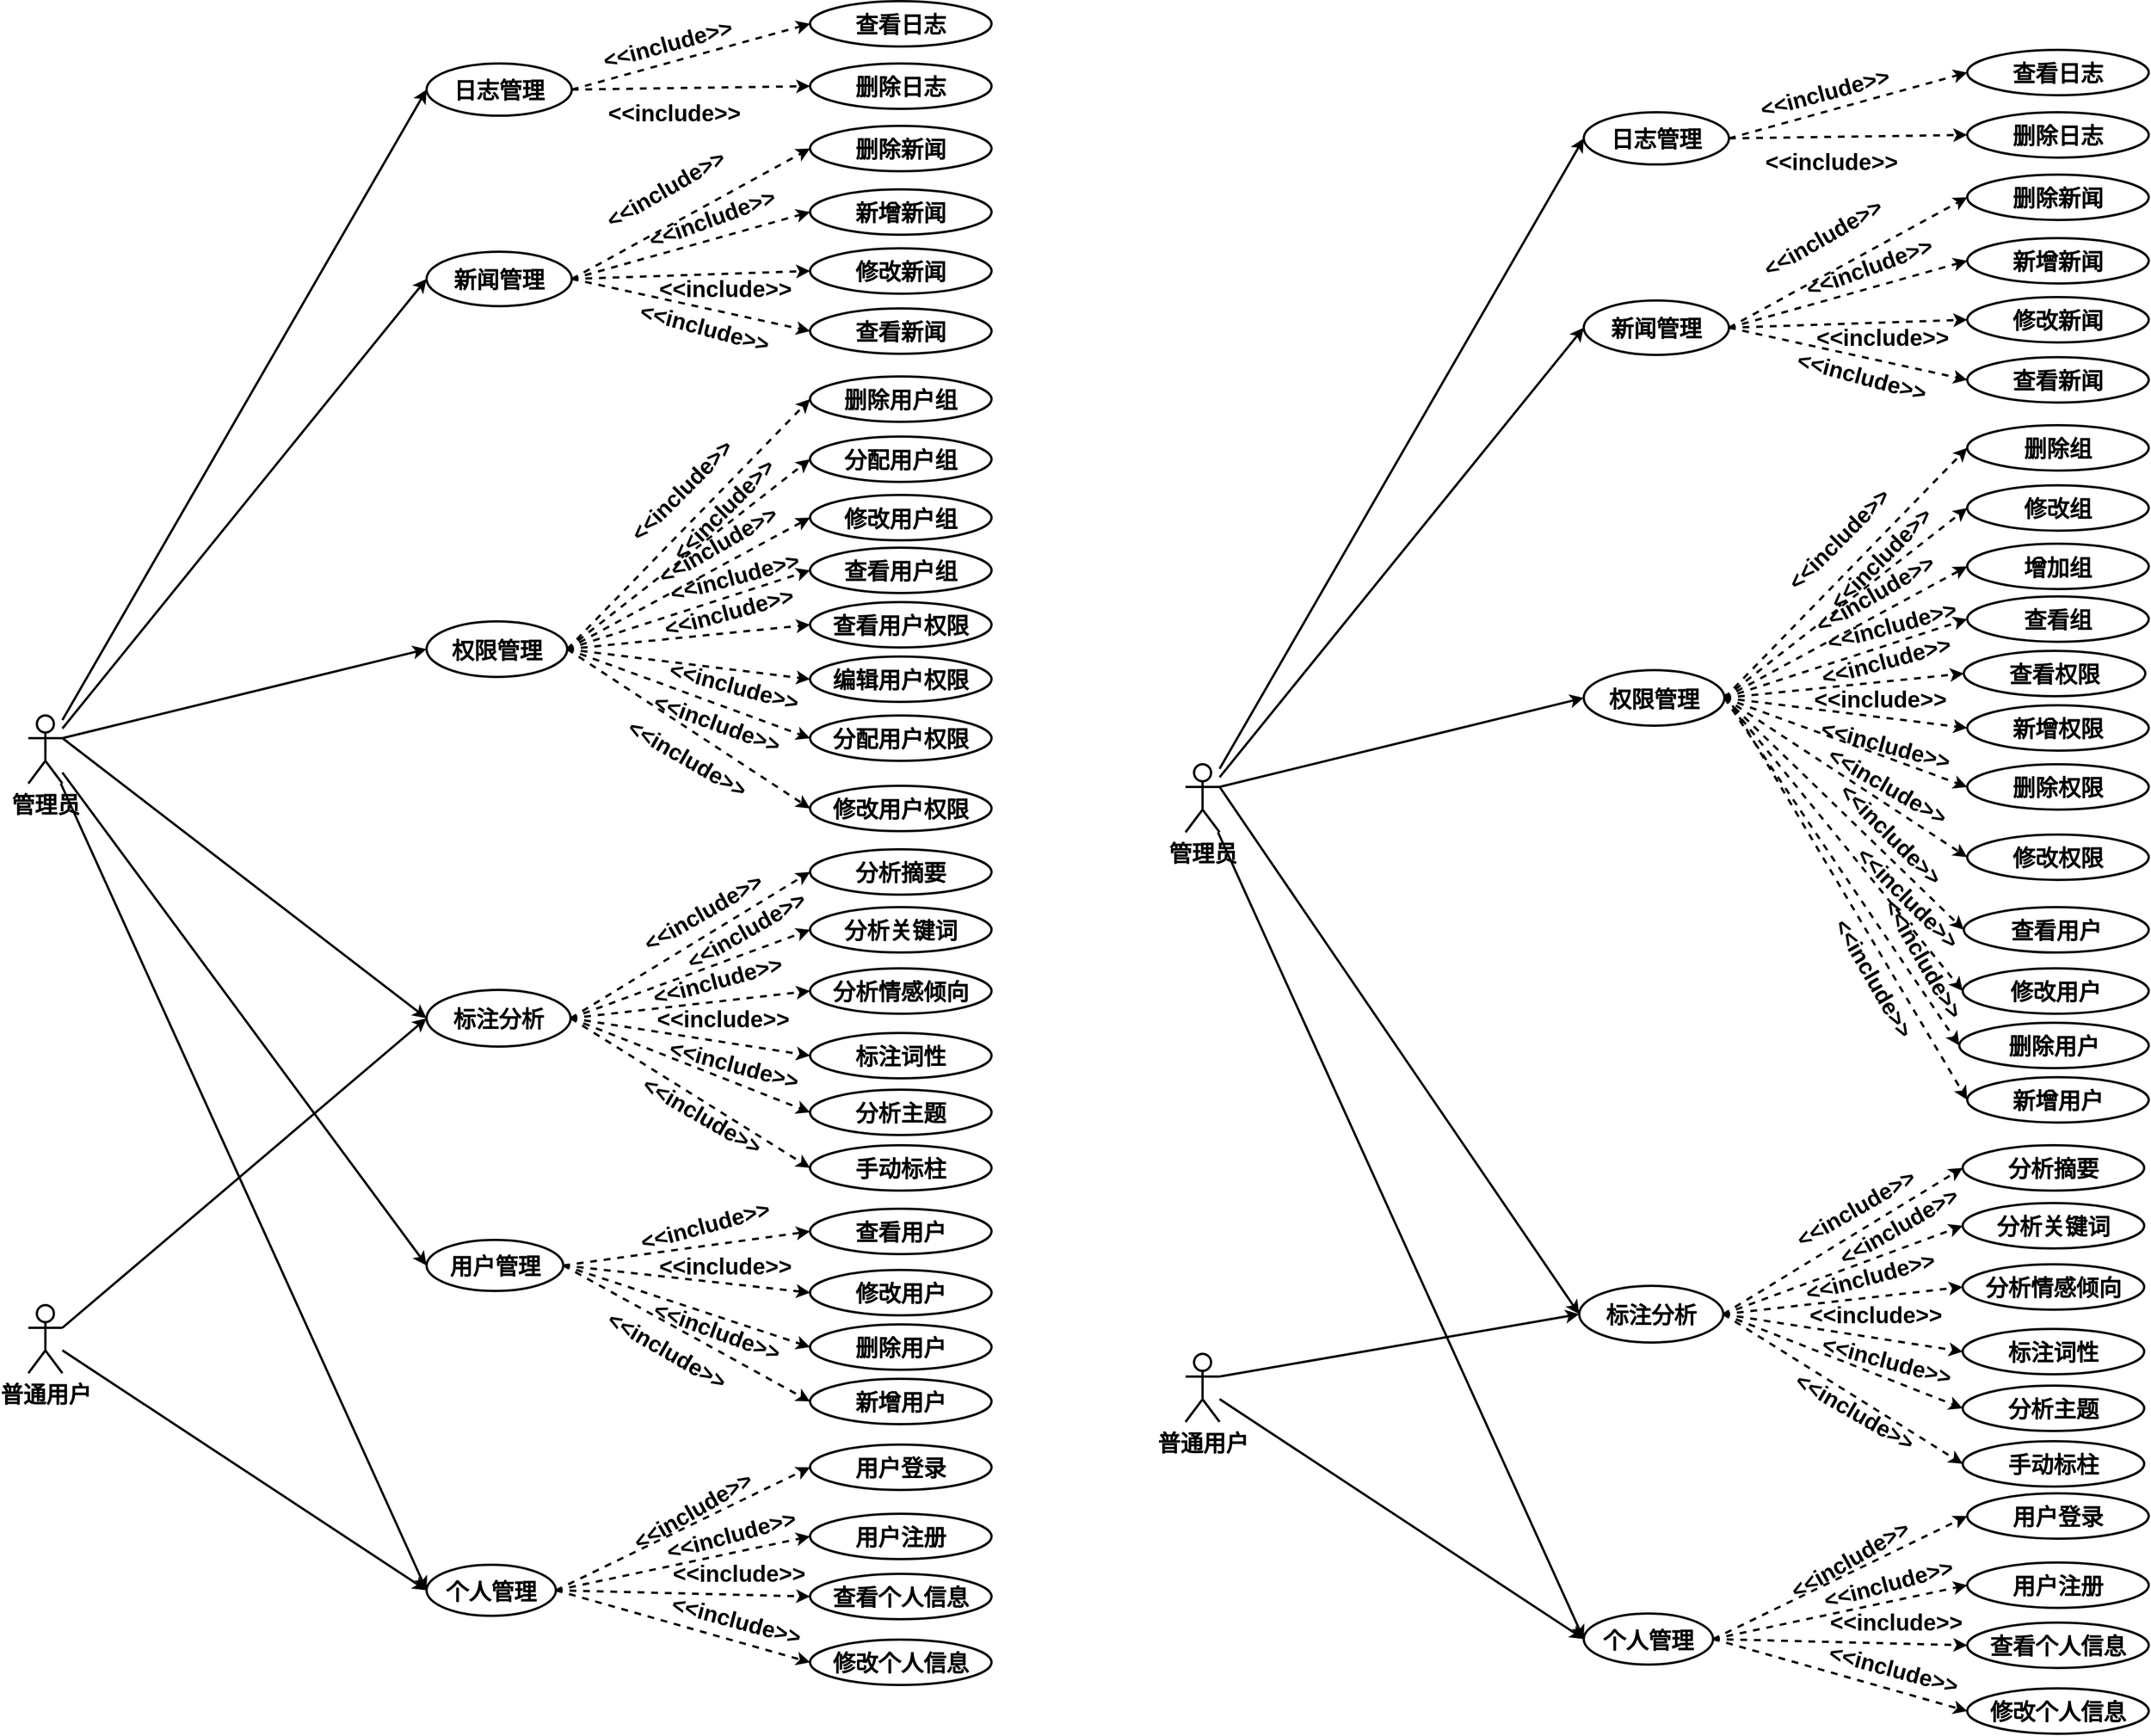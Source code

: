 <mxfile version="26.2.15">
  <diagram name="第 1 页" id="tNIIOWR_oVBMtGQojX32">
    <mxGraphModel dx="1319" dy="1707" grid="0" gridSize="10" guides="1" tooltips="1" connect="1" arrows="1" fold="1" page="0" pageScale="1" pageWidth="827" pageHeight="1169" math="0" shadow="0">
      <root>
        <mxCell id="0" />
        <mxCell id="1" parent="0" />
        <mxCell id="_Iga_zfzMakfGa9zRAI4-32" style="rounded=0;orthogonalLoop=1;jettySize=auto;html=1;entryX=0;entryY=0.5;entryDx=0;entryDy=0;exitX=1;exitY=0.333;exitDx=0;exitDy=0;exitPerimeter=0;fontStyle=1;fontSize=20;strokeWidth=2;" parent="1" source="_Iga_zfzMakfGa9zRAI4-8" target="_Iga_zfzMakfGa9zRAI4-14" edge="1">
          <mxGeometry relative="1" as="geometry" />
        </mxCell>
        <mxCell id="lPRFrRNjKn7Ll8QfIwgm-1" style="rounded=0;orthogonalLoop=1;jettySize=auto;html=1;exitX=1;exitY=0.333;exitDx=0;exitDy=0;exitPerimeter=0;entryX=0;entryY=0.5;entryDx=0;entryDy=0;fontStyle=1;fontSize=20;strokeWidth=2;" parent="1" source="_Iga_zfzMakfGa9zRAI4-8" target="_Iga_zfzMakfGa9zRAI4-38" edge="1">
          <mxGeometry relative="1" as="geometry" />
        </mxCell>
        <mxCell id="M4vis54UrrYnqnbrriGl-36" style="rounded=0;orthogonalLoop=1;jettySize=auto;html=1;entryX=0;entryY=0.5;entryDx=0;entryDy=0;fontSize=20;strokeWidth=2;" parent="1" source="_Iga_zfzMakfGa9zRAI4-8" target="M4vis54UrrYnqnbrriGl-18" edge="1">
          <mxGeometry relative="1" as="geometry" />
        </mxCell>
        <mxCell id="44BCT_Au62cUfSM1vnff-14" style="rounded=0;orthogonalLoop=1;jettySize=auto;html=1;entryX=0;entryY=0.5;entryDx=0;entryDy=0;fontSize=20;strokeWidth=2;" parent="1" source="_Iga_zfzMakfGa9zRAI4-8" target="44BCT_Au62cUfSM1vnff-5" edge="1">
          <mxGeometry relative="1" as="geometry" />
        </mxCell>
        <mxCell id="DKICXCh5Y2UCYJcvNA27-33" style="rounded=0;orthogonalLoop=1;jettySize=auto;html=1;entryX=0;entryY=0.5;entryDx=0;entryDy=0;strokeWidth=2;" parent="1" source="_Iga_zfzMakfGa9zRAI4-8" target="DKICXCh5Y2UCYJcvNA27-22" edge="1">
          <mxGeometry relative="1" as="geometry" />
        </mxCell>
        <mxCell id="DKICXCh5Y2UCYJcvNA27-35" style="rounded=0;orthogonalLoop=1;jettySize=auto;html=1;entryX=0;entryY=0.5;entryDx=0;entryDy=0;strokeWidth=2;" parent="1" source="_Iga_zfzMakfGa9zRAI4-8" target="M4vis54UrrYnqnbrriGl-5" edge="1">
          <mxGeometry relative="1" as="geometry" />
        </mxCell>
        <object label="&lt;div&gt;&lt;span style=&quot;background-color: transparent; color: light-dark(rgb(0, 0, 0), rgb(255, 255, 255));&quot;&gt;管理员&lt;/span&gt;&lt;/div&gt;" id="_Iga_zfzMakfGa9zRAI4-8">
          <mxCell style="shape=umlActor;verticalLabelPosition=bottom;verticalAlign=top;outlineConnect=0;labelBorderColor=none;html=1;fontStyle=1;fontSize=20;strokeWidth=2;" parent="1" vertex="1">
            <mxGeometry x="68" y="43" width="30" height="60" as="geometry" />
          </mxCell>
        </object>
        <mxCell id="_Iga_zfzMakfGa9zRAI4-15" style="rounded=0;orthogonalLoop=1;jettySize=auto;html=1;entryX=0;entryY=0.5;entryDx=0;entryDy=0;fontStyle=1;fontSize=20;strokeWidth=2;" parent="1" source="_Iga_zfzMakfGa9zRAI4-10" target="M4vis54UrrYnqnbrriGl-5" edge="1">
          <mxGeometry relative="1" as="geometry">
            <mxPoint x="419" y="762.5" as="targetPoint" />
          </mxGeometry>
        </mxCell>
        <mxCell id="lPRFrRNjKn7Ll8QfIwgm-2" style="rounded=0;orthogonalLoop=1;jettySize=auto;html=1;exitX=1;exitY=0.333;exitDx=0;exitDy=0;exitPerimeter=0;entryX=0;entryY=0.5;entryDx=0;entryDy=0;fontStyle=1;fontSize=20;strokeWidth=2;" parent="1" source="_Iga_zfzMakfGa9zRAI4-10" target="_Iga_zfzMakfGa9zRAI4-38" edge="1">
          <mxGeometry relative="1" as="geometry">
            <mxPoint x="278" y="143" as="targetPoint" />
          </mxGeometry>
        </mxCell>
        <mxCell id="_Iga_zfzMakfGa9zRAI4-10" value="普通用户" style="shape=umlActor;verticalLabelPosition=bottom;verticalAlign=top;html=1;outlineConnect=0;fontColor=default;labelBackgroundColor=none;labelBorderColor=none;fontStyle=1;fontSize=20;strokeWidth=2;" parent="1" vertex="1">
          <mxGeometry x="68" y="563" width="30" height="60" as="geometry" />
        </mxCell>
        <mxCell id="_Iga_zfzMakfGa9zRAI4-21" style="rounded=0;orthogonalLoop=1;jettySize=auto;html=1;entryX=0;entryY=0.5;entryDx=0;entryDy=0;dashed=1;exitX=1;exitY=0.5;exitDx=0;exitDy=0;fontStyle=1;fontSize=20;strokeWidth=2;" parent="1" source="_Iga_zfzMakfGa9zRAI4-14" target="_Iga_zfzMakfGa9zRAI4-17" edge="1">
          <mxGeometry relative="1" as="geometry">
            <mxPoint x="529" y="20" as="sourcePoint" />
          </mxGeometry>
        </mxCell>
        <mxCell id="_Iga_zfzMakfGa9zRAI4-22" style="rounded=0;orthogonalLoop=1;jettySize=auto;html=1;entryX=0;entryY=0.5;entryDx=0;entryDy=0;dashed=1;exitX=1;exitY=0.5;exitDx=0;exitDy=0;fontColor=default;fontStyle=1;fontSize=20;strokeWidth=2;" parent="1" source="_Iga_zfzMakfGa9zRAI4-14" target="_Iga_zfzMakfGa9zRAI4-18" edge="1">
          <mxGeometry relative="1" as="geometry">
            <mxPoint x="529" y="20" as="sourcePoint" />
          </mxGeometry>
        </mxCell>
        <mxCell id="_Iga_zfzMakfGa9zRAI4-23" style="rounded=0;orthogonalLoop=1;jettySize=auto;html=1;entryX=0;entryY=0.5;entryDx=0;entryDy=0;dashed=1;exitX=1;exitY=0.5;exitDx=0;exitDy=0;fontStyle=1;fontSize=20;strokeWidth=2;" parent="1" source="_Iga_zfzMakfGa9zRAI4-14" target="_Iga_zfzMakfGa9zRAI4-19" edge="1">
          <mxGeometry relative="1" as="geometry">
            <mxPoint x="529" y="20" as="sourcePoint" />
          </mxGeometry>
        </mxCell>
        <mxCell id="_Iga_zfzMakfGa9zRAI4-24" style="rounded=0;orthogonalLoop=1;jettySize=auto;html=1;entryX=0;entryY=0.5;entryDx=0;entryDy=0;dashed=1;exitX=1;exitY=0.5;exitDx=0;exitDy=0;fontStyle=1;fontSize=20;strokeWidth=2;" parent="1" source="_Iga_zfzMakfGa9zRAI4-14" target="_Iga_zfzMakfGa9zRAI4-20" edge="1">
          <mxGeometry relative="1" as="geometry">
            <mxPoint x="529" y="20" as="sourcePoint" />
            <mxPoint x="751" y="110" as="targetPoint" />
          </mxGeometry>
        </mxCell>
        <mxCell id="44BCT_Au62cUfSM1vnff-18" style="rounded=0;orthogonalLoop=1;jettySize=auto;html=1;entryX=0;entryY=0.5;entryDx=0;entryDy=0;exitX=1;exitY=0.5;exitDx=0;exitDy=0;dashed=1;fontStyle=1;fontSize=20;strokeWidth=2;" parent="1" source="_Iga_zfzMakfGa9zRAI4-14" target="44BCT_Au62cUfSM1vnff-16" edge="1">
          <mxGeometry relative="1" as="geometry">
            <mxPoint x="529" y="20" as="sourcePoint" />
          </mxGeometry>
        </mxCell>
        <mxCell id="44BCT_Au62cUfSM1vnff-19" style="rounded=0;orthogonalLoop=1;jettySize=auto;html=1;entryX=0;entryY=0.5;entryDx=0;entryDy=0;dashed=1;exitX=1;exitY=0.5;exitDx=0;exitDy=0;fontStyle=1;fontSize=20;strokeWidth=2;" parent="1" source="_Iga_zfzMakfGa9zRAI4-14" target="44BCT_Au62cUfSM1vnff-17" edge="1">
          <mxGeometry relative="1" as="geometry">
            <mxPoint x="529" y="20" as="sourcePoint" />
          </mxGeometry>
        </mxCell>
        <mxCell id="e_7kDf2DJxPSbMTq2mUC-3" style="rounded=0;orthogonalLoop=1;jettySize=auto;html=1;entryX=0;entryY=0.5;entryDx=0;entryDy=0;exitX=1;exitY=0.5;exitDx=0;exitDy=0;dashed=1;fontStyle=1;fontSize=20;strokeWidth=2;" parent="1" source="_Iga_zfzMakfGa9zRAI4-14" target="e_7kDf2DJxPSbMTq2mUC-2" edge="1">
          <mxGeometry relative="1" as="geometry" />
        </mxCell>
        <mxCell id="_Iga_zfzMakfGa9zRAI4-14" value="权限管理" style="ellipse;whiteSpace=wrap;html=1;align=center;fontStyle=1;fontSize=20;strokeWidth=2;" parent="1" vertex="1">
          <mxGeometry x="419" y="-40" width="124" height="49" as="geometry" />
        </mxCell>
        <mxCell id="_Iga_zfzMakfGa9zRAI4-17" value="删除用户组" style="ellipse;whiteSpace=wrap;html=1;align=center;fontStyle=1;fontSize=20;strokeWidth=2;" parent="1" vertex="1">
          <mxGeometry x="757" y="-256" width="160" height="40" as="geometry" />
        </mxCell>
        <mxCell id="_Iga_zfzMakfGa9zRAI4-18" value="分配用户组" style="ellipse;whiteSpace=wrap;html=1;align=center;fontStyle=1;fontSize=20;strokeWidth=2;" parent="1" vertex="1">
          <mxGeometry x="757" y="-203" width="160" height="40" as="geometry" />
        </mxCell>
        <mxCell id="_Iga_zfzMakfGa9zRAI4-19" value="分配用户权限" style="ellipse;whiteSpace=wrap;html=1;align=center;fontStyle=1;fontSize=20;strokeWidth=2;" parent="1" vertex="1">
          <mxGeometry x="757" y="43" width="160" height="40" as="geometry" />
        </mxCell>
        <mxCell id="_Iga_zfzMakfGa9zRAI4-20" value="修改用户权限" style="ellipse;whiteSpace=wrap;html=1;align=center;fontStyle=1;fontSize=20;strokeWidth=2;" parent="1" vertex="1">
          <mxGeometry x="757" y="105" width="160" height="40" as="geometry" />
        </mxCell>
        <mxCell id="_Iga_zfzMakfGa9zRAI4-27" value="&amp;lt;&amp;lt;include&amp;gt;&amp;gt;" style="text;html=1;align=center;verticalAlign=middle;resizable=0;points=[];autosize=1;strokeColor=none;fillColor=none;rotation=-45;fontStyle=1;fontSize=20;strokeWidth=2;" parent="1" vertex="1">
          <mxGeometry x="579" y="-174" width="128" height="36" as="geometry" />
        </mxCell>
        <mxCell id="_Iga_zfzMakfGa9zRAI4-28" value="&amp;lt;&amp;lt;include&amp;gt;&amp;gt;" style="text;html=1;align=center;verticalAlign=middle;resizable=0;points=[];autosize=1;strokeColor=none;fillColor=none;rotation=30;fontStyle=1;fontSize=20;strokeWidth=2;" parent="1" vertex="1">
          <mxGeometry x="585" y="62" width="128" height="36" as="geometry" />
        </mxCell>
        <mxCell id="_Iga_zfzMakfGa9zRAI4-29" value="&amp;lt;&amp;lt;include&amp;gt;&amp;gt;" style="text;html=1;align=center;verticalAlign=middle;resizable=0;points=[];autosize=1;strokeColor=none;fillColor=none;rotation=20;fontStyle=1;fontSize=20;strokeWidth=2;" parent="1" vertex="1">
          <mxGeometry x="611" y="31" width="128" height="36" as="geometry" />
        </mxCell>
        <mxCell id="_Iga_zfzMakfGa9zRAI4-31" value="&amp;lt;&amp;lt;include&amp;gt;&amp;gt;" style="text;html=1;align=center;verticalAlign=middle;resizable=0;points=[];autosize=1;strokeColor=none;fillColor=none;rotation=-45;fontStyle=1;fontSize=20;strokeWidth=2;" parent="1" vertex="1">
          <mxGeometry x="616" y="-157" width="128" height="36" as="geometry" />
        </mxCell>
        <mxCell id="_Iga_zfzMakfGa9zRAI4-34" style="rounded=0;orthogonalLoop=1;jettySize=auto;html=1;entryX=0;entryY=0.5;entryDx=0;entryDy=0;dashed=1;exitX=1;exitY=0.5;exitDx=0;exitDy=0;fontStyle=1;fontSize=20;strokeWidth=2;" parent="1" source="_Iga_zfzMakfGa9zRAI4-38" target="_Iga_zfzMakfGa9zRAI4-39" edge="1">
          <mxGeometry relative="1" as="geometry" />
        </mxCell>
        <mxCell id="_Iga_zfzMakfGa9zRAI4-35" style="rounded=0;orthogonalLoop=1;jettySize=auto;html=1;entryX=0;entryY=0.5;entryDx=0;entryDy=0;dashed=1;exitX=1;exitY=0.5;exitDx=0;exitDy=0;fontColor=default;fontStyle=1;fontSize=20;strokeWidth=2;" parent="1" source="_Iga_zfzMakfGa9zRAI4-38" target="_Iga_zfzMakfGa9zRAI4-40" edge="1">
          <mxGeometry relative="1" as="geometry" />
        </mxCell>
        <mxCell id="_Iga_zfzMakfGa9zRAI4-36" style="rounded=0;orthogonalLoop=1;jettySize=auto;html=1;entryX=0;entryY=0.5;entryDx=0;entryDy=0;dashed=1;exitX=1;exitY=0.5;exitDx=0;exitDy=0;fontStyle=1;fontSize=20;strokeWidth=2;" parent="1" source="_Iga_zfzMakfGa9zRAI4-38" target="_Iga_zfzMakfGa9zRAI4-41" edge="1">
          <mxGeometry relative="1" as="geometry" />
        </mxCell>
        <mxCell id="_Iga_zfzMakfGa9zRAI4-37" style="rounded=0;orthogonalLoop=1;jettySize=auto;html=1;entryX=0;entryY=0.5;entryDx=0;entryDy=0;dashed=1;exitX=1;exitY=0.5;exitDx=0;exitDy=0;fontStyle=1;fontSize=20;strokeWidth=2;" parent="1" source="_Iga_zfzMakfGa9zRAI4-38" target="_Iga_zfzMakfGa9zRAI4-42" edge="1">
          <mxGeometry relative="1" as="geometry">
            <mxPoint x="565" y="345" as="sourcePoint" />
            <mxPoint x="751" y="395" as="targetPoint" />
          </mxGeometry>
        </mxCell>
        <mxCell id="_Iga_zfzMakfGa9zRAI4-38" value="标注分析" style="ellipse;whiteSpace=wrap;html=1;align=center;fontStyle=1;fontSize=20;strokeWidth=2;" parent="1" vertex="1">
          <mxGeometry x="419" y="285" width="127" height="50" as="geometry" />
        </mxCell>
        <mxCell id="_Iga_zfzMakfGa9zRAI4-39" value="分析关键词" style="ellipse;whiteSpace=wrap;html=1;align=center;fontStyle=1;fontSize=20;strokeWidth=2;" parent="1" vertex="1">
          <mxGeometry x="757" y="212" width="160" height="40" as="geometry" />
        </mxCell>
        <mxCell id="_Iga_zfzMakfGa9zRAI4-40" value="分析情感倾向" style="ellipse;whiteSpace=wrap;html=1;align=center;fontStyle=1;fontSize=20;strokeWidth=2;" parent="1" vertex="1">
          <mxGeometry x="757" y="266" width="160" height="40" as="geometry" />
        </mxCell>
        <mxCell id="_Iga_zfzMakfGa9zRAI4-41" value="标注词性" style="ellipse;whiteSpace=wrap;html=1;align=center;fontStyle=1;fontSize=20;strokeWidth=2;" parent="1" vertex="1">
          <mxGeometry x="757" y="323" width="160" height="40" as="geometry" />
        </mxCell>
        <mxCell id="_Iga_zfzMakfGa9zRAI4-42" value="分析主题" style="ellipse;whiteSpace=wrap;html=1;align=center;fontStyle=1;fontSize=20;strokeWidth=2;" parent="1" vertex="1">
          <mxGeometry x="757" y="373" width="160" height="40" as="geometry" />
        </mxCell>
        <mxCell id="_Iga_zfzMakfGa9zRAI4-43" value="&amp;lt;&amp;lt;include&amp;gt;&amp;gt;" style="text;html=1;align=center;verticalAlign=middle;resizable=0;points=[];autosize=1;strokeColor=none;fillColor=none;rotation=-30;fontStyle=1;fontSize=20;strokeWidth=2;" parent="1" vertex="1">
          <mxGeometry x="598" y="198" width="128" height="36" as="geometry" />
        </mxCell>
        <mxCell id="_Iga_zfzMakfGa9zRAI4-44" value="&amp;lt;&amp;lt;include&amp;gt;&amp;gt;" style="text;html=1;align=center;verticalAlign=middle;resizable=0;points=[];autosize=1;strokeColor=none;fillColor=none;rotation=15;fontStyle=1;fontSize=20;strokeWidth=2;" parent="1" vertex="1">
          <mxGeometry x="626" y="332" width="128" height="36" as="geometry" />
        </mxCell>
        <mxCell id="_Iga_zfzMakfGa9zRAI4-45" value="&amp;lt;&amp;lt;include&amp;gt;&amp;gt;" style="text;html=1;align=center;verticalAlign=middle;resizable=0;points=[];autosize=1;strokeColor=none;fillColor=none;rotation=0;fontStyle=1;fontSize=20;strokeWidth=2;" parent="1" vertex="1">
          <mxGeometry x="616" y="292" width="128" height="36" as="geometry" />
        </mxCell>
        <mxCell id="_Iga_zfzMakfGa9zRAI4-46" value="&amp;lt;&amp;lt;include&amp;gt;&amp;gt;" style="text;html=1;align=center;verticalAlign=middle;resizable=0;points=[];autosize=1;strokeColor=none;fillColor=none;rotation=-15;fontStyle=1;fontSize=20;strokeWidth=2;" parent="1" vertex="1">
          <mxGeometry x="611" y="258" width="128" height="36" as="geometry" />
        </mxCell>
        <mxCell id="M4vis54UrrYnqnbrriGl-1" style="rounded=0;orthogonalLoop=1;jettySize=auto;html=1;entryX=0;entryY=0.5;entryDx=0;entryDy=0;dashed=1;exitX=1;exitY=0.5;exitDx=0;exitDy=0;fontStyle=1;fontSize=20;strokeWidth=2;" parent="1" source="M4vis54UrrYnqnbrriGl-5" target="M4vis54UrrYnqnbrriGl-6" edge="1">
          <mxGeometry relative="1" as="geometry" />
        </mxCell>
        <mxCell id="M4vis54UrrYnqnbrriGl-2" style="rounded=0;orthogonalLoop=1;jettySize=auto;html=1;entryX=0;entryY=0.5;entryDx=0;entryDy=0;dashed=1;exitX=1;exitY=0.5;exitDx=0;exitDy=0;fontColor=default;fontStyle=1;fontSize=20;strokeWidth=2;" parent="1" source="M4vis54UrrYnqnbrriGl-5" target="M4vis54UrrYnqnbrriGl-7" edge="1">
          <mxGeometry relative="1" as="geometry" />
        </mxCell>
        <mxCell id="M4vis54UrrYnqnbrriGl-3" style="rounded=0;orthogonalLoop=1;jettySize=auto;html=1;entryX=0;entryY=0.5;entryDx=0;entryDy=0;dashed=1;exitX=1;exitY=0.5;exitDx=0;exitDy=0;fontStyle=1;fontSize=20;strokeWidth=2;" parent="1" source="M4vis54UrrYnqnbrriGl-5" target="M4vis54UrrYnqnbrriGl-8" edge="1">
          <mxGeometry relative="1" as="geometry" />
        </mxCell>
        <mxCell id="M4vis54UrrYnqnbrriGl-4" style="rounded=0;orthogonalLoop=1;jettySize=auto;html=1;entryX=0;entryY=0.5;entryDx=0;entryDy=0;dashed=1;exitX=1;exitY=0.5;exitDx=0;exitDy=0;fontStyle=1;fontSize=20;strokeWidth=2;" parent="1" source="M4vis54UrrYnqnbrriGl-5" target="M4vis54UrrYnqnbrriGl-9" edge="1">
          <mxGeometry relative="1" as="geometry">
            <mxPoint x="578.5" y="832" as="sourcePoint" />
            <mxPoint x="764.5" y="882" as="targetPoint" />
          </mxGeometry>
        </mxCell>
        <mxCell id="M4vis54UrrYnqnbrriGl-5" value="个人管理" style="ellipse;whiteSpace=wrap;html=1;align=center;fontStyle=1;fontSize=20;strokeWidth=2;" parent="1" vertex="1">
          <mxGeometry x="419" y="792" width="114" height="45" as="geometry" />
        </mxCell>
        <mxCell id="M4vis54UrrYnqnbrriGl-6" value="用户登录" style="ellipse;whiteSpace=wrap;html=1;align=center;fontStyle=1;fontSize=20;strokeWidth=2;" parent="1" vertex="1">
          <mxGeometry x="757" y="686" width="160" height="40" as="geometry" />
        </mxCell>
        <mxCell id="M4vis54UrrYnqnbrriGl-7" value="用户注册" style="ellipse;whiteSpace=wrap;html=1;align=center;fontStyle=1;fontSize=20;strokeWidth=2;" parent="1" vertex="1">
          <mxGeometry x="757" y="747" width="160" height="40" as="geometry" />
        </mxCell>
        <mxCell id="M4vis54UrrYnqnbrriGl-8" value="查看个人信息" style="ellipse;whiteSpace=wrap;html=1;align=center;fontStyle=1;fontSize=20;strokeWidth=2;" parent="1" vertex="1">
          <mxGeometry x="757" y="800" width="160" height="40" as="geometry" />
        </mxCell>
        <mxCell id="M4vis54UrrYnqnbrriGl-9" value="修改个人信息" style="ellipse;whiteSpace=wrap;html=1;align=center;fontStyle=1;fontSize=20;strokeWidth=2;" parent="1" vertex="1">
          <mxGeometry x="757" y="858" width="160" height="40" as="geometry" />
        </mxCell>
        <mxCell id="M4vis54UrrYnqnbrriGl-10" value="&amp;lt;&amp;lt;include&amp;gt;&amp;gt;" style="text;html=1;align=center;verticalAlign=middle;resizable=0;points=[];autosize=1;strokeColor=none;fillColor=none;rotation=-30;fontStyle=1;fontSize=20;strokeWidth=2;" parent="1" vertex="1">
          <mxGeometry x="588.5" y="726" width="128" height="36" as="geometry" />
        </mxCell>
        <mxCell id="M4vis54UrrYnqnbrriGl-11" value="&amp;lt;&amp;lt;include&amp;gt;&amp;gt;" style="text;html=1;align=center;verticalAlign=middle;resizable=0;points=[];autosize=1;strokeColor=none;fillColor=none;rotation=15;fontStyle=1;fontSize=20;strokeWidth=2;" parent="1" vertex="1">
          <mxGeometry x="627.5" y="822" width="128" height="36" as="geometry" />
        </mxCell>
        <mxCell id="M4vis54UrrYnqnbrriGl-12" value="&amp;lt;&amp;lt;include&amp;gt;&amp;gt;" style="text;html=1;align=center;verticalAlign=middle;resizable=0;points=[];autosize=1;strokeColor=none;fillColor=none;rotation=0;fontStyle=1;fontSize=20;strokeWidth=2;" parent="1" vertex="1">
          <mxGeometry x="629.5" y="781" width="128" height="36" as="geometry" />
        </mxCell>
        <mxCell id="M4vis54UrrYnqnbrriGl-13" value="&amp;lt;&amp;lt;include&amp;gt;&amp;gt;" style="text;html=1;align=center;verticalAlign=middle;resizable=0;points=[];autosize=1;strokeColor=none;fillColor=none;rotation=-15;fontStyle=1;fontSize=20;strokeWidth=2;" parent="1" vertex="1">
          <mxGeometry x="622.5" y="747" width="128" height="36" as="geometry" />
        </mxCell>
        <mxCell id="M4vis54UrrYnqnbrriGl-14" style="rounded=0;orthogonalLoop=1;jettySize=auto;html=1;entryX=0;entryY=0.5;entryDx=0;entryDy=0;dashed=1;exitX=1;exitY=0.5;exitDx=0;exitDy=0;fontStyle=1;fontSize=20;strokeWidth=2;" parent="1" source="M4vis54UrrYnqnbrriGl-18" target="M4vis54UrrYnqnbrriGl-19" edge="1">
          <mxGeometry relative="1" as="geometry" />
        </mxCell>
        <mxCell id="M4vis54UrrYnqnbrriGl-17" style="rounded=0;orthogonalLoop=1;jettySize=auto;html=1;entryX=0;entryY=0.5;entryDx=0;entryDy=0;dashed=1;exitX=1;exitY=0.5;exitDx=0;exitDy=0;fontStyle=1;fontSize=20;strokeWidth=2;" parent="1" source="M4vis54UrrYnqnbrriGl-18" target="M4vis54UrrYnqnbrriGl-22" edge="1">
          <mxGeometry relative="1" as="geometry">
            <mxPoint x="563" y="-543" as="sourcePoint" />
            <mxPoint x="749" y="-493" as="targetPoint" />
          </mxGeometry>
        </mxCell>
        <mxCell id="M4vis54UrrYnqnbrriGl-18" value="日志管理" style="ellipse;whiteSpace=wrap;html=1;align=center;fontStyle=1;fontSize=20;strokeWidth=2;" parent="1" vertex="1">
          <mxGeometry x="419" y="-532" width="128" height="46" as="geometry" />
        </mxCell>
        <mxCell id="M4vis54UrrYnqnbrriGl-19" value="查看日志" style="ellipse;whiteSpace=wrap;html=1;align=center;fontStyle=1;fontSize=20;strokeWidth=2;" parent="1" vertex="1">
          <mxGeometry x="757" y="-587" width="160" height="40" as="geometry" />
        </mxCell>
        <mxCell id="M4vis54UrrYnqnbrriGl-22" value="删除日志" style="ellipse;whiteSpace=wrap;html=1;align=center;fontStyle=1;fontSize=20;strokeWidth=2;" parent="1" vertex="1">
          <mxGeometry x="757" y="-532" width="160" height="40" as="geometry" />
        </mxCell>
        <mxCell id="M4vis54UrrYnqnbrriGl-23" value="&amp;lt;&amp;lt;include&amp;gt;&amp;gt;" style="text;html=1;align=center;verticalAlign=middle;resizable=0;points=[];autosize=1;strokeColor=none;fillColor=none;rotation=-15;fontStyle=1;fontSize=20;strokeWidth=2;" parent="1" vertex="1">
          <mxGeometry x="567" y="-568" width="128" height="36" as="geometry" />
        </mxCell>
        <mxCell id="M4vis54UrrYnqnbrriGl-24" value="&amp;lt;&amp;lt;include&amp;gt;&amp;gt;" style="text;html=1;align=center;verticalAlign=middle;resizable=0;points=[];autosize=1;strokeColor=none;fillColor=none;rotation=0;fontStyle=1;fontSize=20;strokeWidth=2;" parent="1" vertex="1">
          <mxGeometry x="573" y="-507" width="128" height="36" as="geometry" />
        </mxCell>
        <mxCell id="M4vis54UrrYnqnbrriGl-27" value="分析摘要" style="ellipse;whiteSpace=wrap;html=1;align=center;fontStyle=1;fontSize=20;strokeWidth=2;" parent="1" vertex="1">
          <mxGeometry x="757" y="161" width="160" height="40" as="geometry" />
        </mxCell>
        <mxCell id="M4vis54UrrYnqnbrriGl-28" style="rounded=0;orthogonalLoop=1;jettySize=auto;html=1;entryX=0;entryY=0.5;entryDx=0;entryDy=0;dashed=1;exitX=1;exitY=0.5;exitDx=0;exitDy=0;fontStyle=1;fontSize=20;strokeWidth=2;" parent="1" source="_Iga_zfzMakfGa9zRAI4-38" target="M4vis54UrrYnqnbrriGl-27" edge="1">
          <mxGeometry relative="1" as="geometry">
            <mxPoint x="519" y="275" as="sourcePoint" />
            <mxPoint x="705" y="165" as="targetPoint" />
          </mxGeometry>
        </mxCell>
        <mxCell id="M4vis54UrrYnqnbrriGl-29" value="&amp;lt;&amp;lt;include&amp;gt;&amp;gt;" style="text;html=1;align=center;verticalAlign=middle;resizable=0;points=[];autosize=1;strokeColor=none;fillColor=none;rotation=-30;fontStyle=1;fontSize=20;strokeWidth=2;" parent="1" vertex="1">
          <mxGeometry x="636" y="214" width="128" height="36" as="geometry" />
        </mxCell>
        <mxCell id="M4vis54UrrYnqnbrriGl-31" value="手动标柱" style="ellipse;whiteSpace=wrap;html=1;align=center;fontStyle=1;fontSize=20;strokeWidth=2;" parent="1" vertex="1">
          <mxGeometry x="757" y="422" width="160" height="40" as="geometry" />
        </mxCell>
        <mxCell id="M4vis54UrrYnqnbrriGl-32" style="rounded=0;orthogonalLoop=1;jettySize=auto;html=1;entryX=0;entryY=0.5;entryDx=0;entryDy=0;dashed=1;exitX=1;exitY=0.5;exitDx=0;exitDy=0;fontStyle=1;fontSize=20;strokeWidth=2;" parent="1" source="_Iga_zfzMakfGa9zRAI4-38" target="M4vis54UrrYnqnbrriGl-31" edge="1">
          <mxGeometry relative="1" as="geometry">
            <mxPoint x="529" y="335" as="sourcePoint" />
            <mxPoint x="715" y="390" as="targetPoint" />
          </mxGeometry>
        </mxCell>
        <mxCell id="M4vis54UrrYnqnbrriGl-33" value="&amp;lt;&amp;lt;include&amp;gt;&amp;gt;" style="text;html=1;align=center;verticalAlign=middle;resizable=0;points=[];autosize=1;strokeColor=none;fillColor=none;rotation=30;fontStyle=1;fontSize=20;strokeWidth=2;" parent="1" vertex="1">
          <mxGeometry x="598" y="377" width="128" height="36" as="geometry" />
        </mxCell>
        <mxCell id="44BCT_Au62cUfSM1vnff-1" style="rounded=0;orthogonalLoop=1;jettySize=auto;html=1;entryX=0;entryY=0.5;entryDx=0;entryDy=0;dashed=1;exitX=1;exitY=0.5;exitDx=0;exitDy=0;fontStyle=1;fontSize=20;strokeWidth=2;" parent="1" source="44BCT_Au62cUfSM1vnff-5" target="44BCT_Au62cUfSM1vnff-6" edge="1">
          <mxGeometry relative="1" as="geometry" />
        </mxCell>
        <mxCell id="44BCT_Au62cUfSM1vnff-2" style="rounded=0;orthogonalLoop=1;jettySize=auto;html=1;entryX=0;entryY=0.5;entryDx=0;entryDy=0;dashed=1;exitX=1;exitY=0.5;exitDx=0;exitDy=0;fontColor=default;fontStyle=1;fontSize=20;strokeWidth=2;" parent="1" source="44BCT_Au62cUfSM1vnff-5" target="44BCT_Au62cUfSM1vnff-7" edge="1">
          <mxGeometry relative="1" as="geometry" />
        </mxCell>
        <mxCell id="44BCT_Au62cUfSM1vnff-3" style="rounded=0;orthogonalLoop=1;jettySize=auto;html=1;entryX=0;entryY=0.5;entryDx=0;entryDy=0;dashed=1;exitX=1;exitY=0.5;exitDx=0;exitDy=0;fontStyle=1;fontSize=20;strokeWidth=2;" parent="1" source="44BCT_Au62cUfSM1vnff-5" target="44BCT_Au62cUfSM1vnff-8" edge="1">
          <mxGeometry relative="1" as="geometry" />
        </mxCell>
        <mxCell id="44BCT_Au62cUfSM1vnff-4" style="rounded=0;orthogonalLoop=1;jettySize=auto;html=1;entryX=0;entryY=0.5;entryDx=0;entryDy=0;dashed=1;exitX=1;exitY=0.5;exitDx=0;exitDy=0;fontStyle=1;fontSize=20;strokeWidth=2;" parent="1" source="44BCT_Au62cUfSM1vnff-5" target="44BCT_Au62cUfSM1vnff-9" edge="1">
          <mxGeometry relative="1" as="geometry">
            <mxPoint x="549" y="-323" as="sourcePoint" />
            <mxPoint x="735" y="-273" as="targetPoint" />
          </mxGeometry>
        </mxCell>
        <mxCell id="44BCT_Au62cUfSM1vnff-5" value="新闻管理" style="ellipse;whiteSpace=wrap;html=1;align=center;labelBackgroundColor=default;fontStyle=1;fontSize=20;strokeColor=default;verticalAlign=middle;fontFamily=Helvetica;fontColor=default;fillColor=default;strokeWidth=2;" parent="1" vertex="1">
          <mxGeometry x="419" y="-366" width="128" height="48" as="geometry" />
        </mxCell>
        <mxCell id="44BCT_Au62cUfSM1vnff-6" value="删除新闻" style="ellipse;whiteSpace=wrap;html=1;align=center;fontStyle=1;fontSize=20;strokeWidth=2;" parent="1" vertex="1">
          <mxGeometry x="757" y="-477" width="160" height="40" as="geometry" />
        </mxCell>
        <mxCell id="44BCT_Au62cUfSM1vnff-7" value="新增新闻" style="ellipse;whiteSpace=wrap;html=1;align=center;fontStyle=1;fontSize=20;strokeWidth=2;" parent="1" vertex="1">
          <mxGeometry x="757" y="-421" width="160" height="40" as="geometry" />
        </mxCell>
        <mxCell id="44BCT_Au62cUfSM1vnff-8" value="修改新闻" style="ellipse;whiteSpace=wrap;html=1;align=center;fontStyle=1;fontSize=20;strokeWidth=2;" parent="1" vertex="1">
          <mxGeometry x="757" y="-369" width="160" height="40" as="geometry" />
        </mxCell>
        <mxCell id="44BCT_Au62cUfSM1vnff-9" value="查看新闻" style="ellipse;whiteSpace=wrap;html=1;align=center;fontStyle=1;fontSize=20;strokeWidth=2;" parent="1" vertex="1">
          <mxGeometry x="757" y="-316" width="160" height="40" as="geometry" />
        </mxCell>
        <mxCell id="44BCT_Au62cUfSM1vnff-10" value="&amp;lt;&amp;lt;include&amp;gt;&amp;gt;" style="text;html=1;align=center;verticalAlign=middle;resizable=0;points=[];autosize=1;strokeColor=none;fillColor=none;rotation=-30;fontStyle=1;fontSize=20;strokeWidth=2;" parent="1" vertex="1">
          <mxGeometry x="565" y="-440" width="128" height="36" as="geometry" />
        </mxCell>
        <mxCell id="44BCT_Au62cUfSM1vnff-11" value="&amp;lt;&amp;lt;include&amp;gt;&amp;gt;" style="text;html=1;align=center;verticalAlign=middle;resizable=0;points=[];autosize=1;strokeColor=none;fillColor=none;rotation=15;fontStyle=1;fontSize=20;strokeWidth=2;" parent="1" vertex="1">
          <mxGeometry x="600" y="-318" width="128" height="36" as="geometry" />
        </mxCell>
        <mxCell id="44BCT_Au62cUfSM1vnff-12" value="&amp;lt;&amp;lt;include&amp;gt;&amp;gt;" style="text;html=1;align=center;verticalAlign=middle;resizable=0;points=[];autosize=1;strokeColor=none;fillColor=none;rotation=0;fontStyle=1;fontSize=20;strokeWidth=2;" parent="1" vertex="1">
          <mxGeometry x="618" y="-352" width="128" height="36" as="geometry" />
        </mxCell>
        <mxCell id="44BCT_Au62cUfSM1vnff-13" value="&amp;lt;&amp;lt;include&amp;gt;&amp;gt;" style="text;html=1;align=center;verticalAlign=middle;resizable=0;points=[];autosize=1;strokeColor=none;fillColor=none;rotation=-20;fontStyle=1;fontSize=20;strokeWidth=2;" parent="1" vertex="1">
          <mxGeometry x="606" y="-414" width="128" height="36" as="geometry" />
        </mxCell>
        <mxCell id="44BCT_Au62cUfSM1vnff-16" value="修改用户组" style="ellipse;whiteSpace=wrap;html=1;align=center;fontStyle=1;fontSize=20;strokeWidth=2;" parent="1" vertex="1">
          <mxGeometry x="757" y="-151.5" width="160" height="40" as="geometry" />
        </mxCell>
        <mxCell id="44BCT_Au62cUfSM1vnff-17" value="编辑用户权限" style="ellipse;whiteSpace=wrap;html=1;align=center;fontStyle=1;fontSize=20;strokeWidth=2;" parent="1" vertex="1">
          <mxGeometry x="757" y="-9" width="160" height="40" as="geometry" />
        </mxCell>
        <mxCell id="44BCT_Au62cUfSM1vnff-20" value="&amp;lt;&amp;lt;include&amp;gt;&amp;gt;" style="text;html=1;align=center;verticalAlign=middle;resizable=0;points=[];autosize=1;strokeColor=none;fillColor=none;rotation=15;dashed=1;fontStyle=1;fontSize=20;strokeWidth=2;" parent="1" vertex="1">
          <mxGeometry x="626" y="-2" width="128" height="36" as="geometry" />
        </mxCell>
        <mxCell id="44BCT_Au62cUfSM1vnff-21" value="&amp;lt;&amp;lt;include&amp;gt;&amp;gt;" style="text;html=1;align=center;verticalAlign=middle;resizable=0;points=[];autosize=1;strokeColor=none;fillColor=none;rotation=-30;fontStyle=1;fontSize=20;strokeWidth=2;" parent="1" vertex="1">
          <mxGeometry x="611" y="-126" width="128" height="36" as="geometry" />
        </mxCell>
        <mxCell id="e_7kDf2DJxPSbMTq2mUC-1" value="查看用户组" style="ellipse;whiteSpace=wrap;html=1;align=center;fontStyle=1;fontSize=20;strokeWidth=2;" parent="1" vertex="1">
          <mxGeometry x="757" y="-105" width="160" height="40" as="geometry" />
        </mxCell>
        <mxCell id="e_7kDf2DJxPSbMTq2mUC-2" value="查看用户权限" style="ellipse;whiteSpace=wrap;html=1;align=center;fontStyle=1;fontSize=20;strokeWidth=2;" parent="1" vertex="1">
          <mxGeometry x="757" y="-57" width="160" height="40" as="geometry" />
        </mxCell>
        <mxCell id="e_7kDf2DJxPSbMTq2mUC-4" style="rounded=0;orthogonalLoop=1;jettySize=auto;html=1;entryX=0;entryY=0.5;entryDx=0;entryDy=0;exitX=1;exitY=0.5;exitDx=0;exitDy=0;dashed=1;fontStyle=1;fontSize=20;strokeWidth=2;" parent="1" source="_Iga_zfzMakfGa9zRAI4-14" target="e_7kDf2DJxPSbMTq2mUC-1" edge="1">
          <mxGeometry relative="1" as="geometry">
            <mxPoint x="529" y="29" as="sourcePoint" />
            <mxPoint x="715" y="-43" as="targetPoint" />
          </mxGeometry>
        </mxCell>
        <mxCell id="e_7kDf2DJxPSbMTq2mUC-5" value="&amp;lt;&amp;lt;include&amp;gt;&amp;gt;" style="text;html=1;align=center;verticalAlign=middle;resizable=0;points=[];autosize=1;strokeColor=none;fillColor=none;rotation=-15;fontStyle=1;fontSize=20;strokeWidth=2;" parent="1" vertex="1">
          <mxGeometry x="621" y="-67" width="128" height="36" as="geometry" />
        </mxCell>
        <mxCell id="e_7kDf2DJxPSbMTq2mUC-6" value="&amp;lt;&amp;lt;include&amp;gt;&amp;gt;" style="text;html=1;align=center;verticalAlign=middle;resizable=0;points=[];autosize=1;strokeColor=none;fillColor=none;rotation=-15;fontStyle=1;fontSize=20;strokeWidth=2;" parent="1" vertex="1">
          <mxGeometry x="626" y="-98" width="128" height="36" as="geometry" />
        </mxCell>
        <mxCell id="DKICXCh5Y2UCYJcvNA27-20" style="rounded=0;orthogonalLoop=1;jettySize=auto;html=1;entryX=0;entryY=0.5;entryDx=0;entryDy=0;dashed=1;exitX=1;exitY=0.5;exitDx=0;exitDy=0;fontStyle=1;fontSize=20;strokeWidth=2;" parent="1" source="DKICXCh5Y2UCYJcvNA27-22" target="DKICXCh5Y2UCYJcvNA27-23" edge="1">
          <mxGeometry relative="1" as="geometry" />
        </mxCell>
        <mxCell id="DKICXCh5Y2UCYJcvNA27-21" style="rounded=0;orthogonalLoop=1;jettySize=auto;html=1;entryX=0;entryY=0.5;entryDx=0;entryDy=0;dashed=1;exitX=1;exitY=0.5;exitDx=0;exitDy=0;fontStyle=1;fontSize=20;strokeWidth=2;" parent="1" source="DKICXCh5Y2UCYJcvNA27-22" target="DKICXCh5Y2UCYJcvNA27-24" edge="1">
          <mxGeometry relative="1" as="geometry">
            <mxPoint x="567" y="548" as="sourcePoint" />
            <mxPoint x="753" y="598" as="targetPoint" />
          </mxGeometry>
        </mxCell>
        <mxCell id="DKICXCh5Y2UCYJcvNA27-22" value="用户管理" style="ellipse;whiteSpace=wrap;html=1;align=center;fontStyle=1;fontSize=20;strokeWidth=2;" parent="1" vertex="1">
          <mxGeometry x="419" y="505.5" width="120.5" height="45" as="geometry" />
        </mxCell>
        <mxCell id="DKICXCh5Y2UCYJcvNA27-23" value="查看用户" style="ellipse;whiteSpace=wrap;html=1;align=center;fontStyle=1;fontSize=20;strokeWidth=2;" parent="1" vertex="1">
          <mxGeometry x="757" y="478" width="160" height="40" as="geometry" />
        </mxCell>
        <mxCell id="DKICXCh5Y2UCYJcvNA27-24" value="修改用户" style="ellipse;whiteSpace=wrap;html=1;align=center;fontStyle=1;fontSize=20;strokeWidth=2;" parent="1" vertex="1">
          <mxGeometry x="757" y="532" width="160" height="40" as="geometry" />
        </mxCell>
        <mxCell id="DKICXCh5Y2UCYJcvNA27-25" value="&amp;lt;&amp;lt;include&amp;gt;&amp;gt;" style="text;html=1;align=center;verticalAlign=middle;resizable=0;points=[];autosize=1;strokeColor=none;fillColor=none;rotation=0;fontStyle=1;fontSize=20;strokeWidth=2;" parent="1" vertex="1">
          <mxGeometry x="618" y="510" width="128" height="36" as="geometry" />
        </mxCell>
        <mxCell id="DKICXCh5Y2UCYJcvNA27-26" value="&amp;lt;&amp;lt;include&amp;gt;&amp;gt;" style="text;html=1;align=center;verticalAlign=middle;resizable=0;points=[];autosize=1;strokeColor=none;fillColor=none;rotation=-15;fontStyle=1;fontSize=20;strokeWidth=2;" parent="1" vertex="1">
          <mxGeometry x="600" y="474" width="128" height="36" as="geometry" />
        </mxCell>
        <mxCell id="DKICXCh5Y2UCYJcvNA27-27" style="rounded=0;orthogonalLoop=1;jettySize=auto;html=1;entryX=0;entryY=0.5;entryDx=0;entryDy=0;dashed=1;exitX=1;exitY=0.5;exitDx=0;exitDy=0;fontStyle=1;fontSize=20;strokeWidth=2;" parent="1" source="DKICXCh5Y2UCYJcvNA27-22" target="DKICXCh5Y2UCYJcvNA27-28" edge="1">
          <mxGeometry relative="1" as="geometry">
            <mxPoint x="525" y="625" as="sourcePoint" />
            <mxPoint x="757" y="695" as="targetPoint" />
          </mxGeometry>
        </mxCell>
        <mxCell id="DKICXCh5Y2UCYJcvNA27-28" value="新增用户" style="ellipse;whiteSpace=wrap;html=1;align=center;fontStyle=1;fontSize=20;strokeWidth=2;" parent="1" vertex="1">
          <mxGeometry x="757" y="628" width="160" height="40" as="geometry" />
        </mxCell>
        <mxCell id="DKICXCh5Y2UCYJcvNA27-29" value="&amp;lt;&amp;lt;include&amp;gt;&amp;gt;" style="text;html=1;align=center;verticalAlign=middle;resizable=0;points=[];autosize=1;strokeColor=none;fillColor=none;rotation=20;fontStyle=1;fontSize=20;strokeWidth=2;" parent="1" vertex="1">
          <mxGeometry x="611" y="567" width="128" height="36" as="geometry" />
        </mxCell>
        <mxCell id="DKICXCh5Y2UCYJcvNA27-30" style="rounded=0;orthogonalLoop=1;jettySize=auto;html=1;entryX=0;entryY=0.5;entryDx=0;entryDy=0;dashed=1;exitX=1;exitY=0.5;exitDx=0;exitDy=0;fontStyle=1;fontSize=20;strokeWidth=2;" parent="1" source="DKICXCh5Y2UCYJcvNA27-22" target="DKICXCh5Y2UCYJcvNA27-31" edge="1">
          <mxGeometry relative="1" as="geometry">
            <mxPoint x="523" y="577" as="sourcePoint" />
            <mxPoint x="755" y="647" as="targetPoint" />
          </mxGeometry>
        </mxCell>
        <mxCell id="DKICXCh5Y2UCYJcvNA27-31" value="删除用户" style="ellipse;whiteSpace=wrap;html=1;align=center;fontStyle=1;fontSize=20;strokeWidth=2;" parent="1" vertex="1">
          <mxGeometry x="757" y="580" width="160" height="40" as="geometry" />
        </mxCell>
        <mxCell id="DKICXCh5Y2UCYJcvNA27-32" value="&amp;lt;&amp;lt;include&amp;gt;&amp;gt;" style="text;html=1;align=center;verticalAlign=middle;resizable=0;points=[];autosize=1;strokeColor=none;fillColor=none;rotation=30;fontStyle=1;fontSize=20;strokeWidth=2;" parent="1" vertex="1">
          <mxGeometry x="567" y="584" width="128" height="36" as="geometry" />
        </mxCell>
        <mxCell id="Qf7f6KWwsMUeAMiCoD2I-1" style="rounded=0;orthogonalLoop=1;jettySize=auto;html=1;entryX=0;entryY=0.5;entryDx=0;entryDy=0;exitX=1;exitY=0.333;exitDx=0;exitDy=0;exitPerimeter=0;fontStyle=1;fontSize=20;strokeWidth=2;" edge="1" parent="1" source="Qf7f6KWwsMUeAMiCoD2I-7" target="Qf7f6KWwsMUeAMiCoD2I-18">
          <mxGeometry relative="1" as="geometry" />
        </mxCell>
        <mxCell id="Qf7f6KWwsMUeAMiCoD2I-2" style="rounded=0;orthogonalLoop=1;jettySize=auto;html=1;exitX=1;exitY=0.333;exitDx=0;exitDy=0;exitPerimeter=0;entryX=0;entryY=0.5;entryDx=0;entryDy=0;fontStyle=1;fontSize=20;strokeWidth=2;" edge="1" parent="1" source="Qf7f6KWwsMUeAMiCoD2I-7" target="Qf7f6KWwsMUeAMiCoD2I-31">
          <mxGeometry relative="1" as="geometry" />
        </mxCell>
        <mxCell id="Qf7f6KWwsMUeAMiCoD2I-3" style="rounded=0;orthogonalLoop=1;jettySize=auto;html=1;entryX=0;entryY=0.5;entryDx=0;entryDy=0;fontSize=20;strokeWidth=2;" edge="1" parent="1" source="Qf7f6KWwsMUeAMiCoD2I-7" target="Qf7f6KWwsMUeAMiCoD2I-55">
          <mxGeometry relative="1" as="geometry" />
        </mxCell>
        <mxCell id="Qf7f6KWwsMUeAMiCoD2I-4" style="rounded=0;orthogonalLoop=1;jettySize=auto;html=1;entryX=0;entryY=0.5;entryDx=0;entryDy=0;fontSize=20;strokeWidth=2;" edge="1" parent="1" source="Qf7f6KWwsMUeAMiCoD2I-7" target="Qf7f6KWwsMUeAMiCoD2I-70">
          <mxGeometry relative="1" as="geometry" />
        </mxCell>
        <mxCell id="Qf7f6KWwsMUeAMiCoD2I-6" style="rounded=0;orthogonalLoop=1;jettySize=auto;html=1;entryX=0;entryY=0.5;entryDx=0;entryDy=0;strokeWidth=2;" edge="1" parent="1" source="Qf7f6KWwsMUeAMiCoD2I-7" target="Qf7f6KWwsMUeAMiCoD2I-44">
          <mxGeometry relative="1" as="geometry">
            <mxPoint x="1103" y="191" as="sourcePoint" />
          </mxGeometry>
        </mxCell>
        <object label="&lt;div&gt;&lt;span style=&quot;background-color: transparent; color: light-dark(rgb(0, 0, 0), rgb(255, 255, 255));&quot;&gt;管理员&lt;/span&gt;&lt;/div&gt;" id="Qf7f6KWwsMUeAMiCoD2I-7">
          <mxCell style="shape=umlActor;verticalLabelPosition=bottom;verticalAlign=top;outlineConnect=0;labelBorderColor=none;html=1;fontStyle=1;fontSize=20;strokeWidth=2;" vertex="1" parent="1">
            <mxGeometry x="1088" y="86" width="30" height="60" as="geometry" />
          </mxCell>
        </object>
        <mxCell id="Qf7f6KWwsMUeAMiCoD2I-8" style="rounded=0;orthogonalLoop=1;jettySize=auto;html=1;entryX=0;entryY=0.5;entryDx=0;entryDy=0;fontStyle=1;fontSize=20;strokeWidth=2;" edge="1" parent="1" source="Qf7f6KWwsMUeAMiCoD2I-10" target="Qf7f6KWwsMUeAMiCoD2I-44">
          <mxGeometry relative="1" as="geometry">
            <mxPoint x="1439" y="805.5" as="targetPoint" />
          </mxGeometry>
        </mxCell>
        <mxCell id="Qf7f6KWwsMUeAMiCoD2I-9" style="rounded=0;orthogonalLoop=1;jettySize=auto;html=1;exitX=1;exitY=0.333;exitDx=0;exitDy=0;exitPerimeter=0;entryX=0;entryY=0.5;entryDx=0;entryDy=0;fontStyle=1;fontSize=20;strokeWidth=2;" edge="1" parent="1" source="Qf7f6KWwsMUeAMiCoD2I-10" target="Qf7f6KWwsMUeAMiCoD2I-31">
          <mxGeometry relative="1" as="geometry">
            <mxPoint x="1298" y="186" as="targetPoint" />
          </mxGeometry>
        </mxCell>
        <mxCell id="Qf7f6KWwsMUeAMiCoD2I-10" value="普通用户" style="shape=umlActor;verticalLabelPosition=bottom;verticalAlign=top;html=1;outlineConnect=0;fontColor=default;labelBackgroundColor=none;labelBorderColor=none;fontStyle=1;fontSize=20;strokeWidth=2;" vertex="1" parent="1">
          <mxGeometry x="1088" y="606" width="30" height="60" as="geometry" />
        </mxCell>
        <mxCell id="Qf7f6KWwsMUeAMiCoD2I-11" style="rounded=0;orthogonalLoop=1;jettySize=auto;html=1;entryX=0;entryY=0.5;entryDx=0;entryDy=0;dashed=1;exitX=1;exitY=0.5;exitDx=0;exitDy=0;fontStyle=1;fontSize=20;strokeWidth=2;" edge="1" parent="1" source="Qf7f6KWwsMUeAMiCoD2I-18" target="Qf7f6KWwsMUeAMiCoD2I-19">
          <mxGeometry relative="1" as="geometry">
            <mxPoint x="1549" y="63" as="sourcePoint" />
          </mxGeometry>
        </mxCell>
        <mxCell id="Qf7f6KWwsMUeAMiCoD2I-12" style="rounded=0;orthogonalLoop=1;jettySize=auto;html=1;entryX=0;entryY=0.5;entryDx=0;entryDy=0;dashed=1;exitX=1;exitY=0.5;exitDx=0;exitDy=0;fontColor=default;fontStyle=1;fontSize=20;strokeWidth=2;" edge="1" parent="1" source="Qf7f6KWwsMUeAMiCoD2I-18" target="Qf7f6KWwsMUeAMiCoD2I-20">
          <mxGeometry relative="1" as="geometry">
            <mxPoint x="1549" y="63" as="sourcePoint" />
          </mxGeometry>
        </mxCell>
        <mxCell id="Qf7f6KWwsMUeAMiCoD2I-13" style="rounded=0;orthogonalLoop=1;jettySize=auto;html=1;entryX=0;entryY=0.5;entryDx=0;entryDy=0;dashed=1;exitX=1;exitY=0.5;exitDx=0;exitDy=0;fontStyle=1;fontSize=20;strokeWidth=2;" edge="1" parent="1" source="Qf7f6KWwsMUeAMiCoD2I-18" target="Qf7f6KWwsMUeAMiCoD2I-21">
          <mxGeometry relative="1" as="geometry">
            <mxPoint x="1549" y="63" as="sourcePoint" />
          </mxGeometry>
        </mxCell>
        <mxCell id="Qf7f6KWwsMUeAMiCoD2I-14" style="rounded=0;orthogonalLoop=1;jettySize=auto;html=1;entryX=0;entryY=0.5;entryDx=0;entryDy=0;dashed=1;exitX=1;exitY=0.5;exitDx=0;exitDy=0;fontStyle=1;fontSize=20;strokeWidth=2;" edge="1" parent="1" source="Qf7f6KWwsMUeAMiCoD2I-18" target="Qf7f6KWwsMUeAMiCoD2I-22">
          <mxGeometry relative="1" as="geometry">
            <mxPoint x="1549" y="63" as="sourcePoint" />
            <mxPoint x="1771" y="153" as="targetPoint" />
          </mxGeometry>
        </mxCell>
        <mxCell id="Qf7f6KWwsMUeAMiCoD2I-15" style="rounded=0;orthogonalLoop=1;jettySize=auto;html=1;entryX=0;entryY=0.5;entryDx=0;entryDy=0;exitX=1;exitY=0.5;exitDx=0;exitDy=0;dashed=1;fontStyle=1;fontSize=20;strokeWidth=2;" edge="1" parent="1" source="Qf7f6KWwsMUeAMiCoD2I-18" target="Qf7f6KWwsMUeAMiCoD2I-79">
          <mxGeometry relative="1" as="geometry">
            <mxPoint x="1549" y="63" as="sourcePoint" />
          </mxGeometry>
        </mxCell>
        <mxCell id="Qf7f6KWwsMUeAMiCoD2I-16" style="rounded=0;orthogonalLoop=1;jettySize=auto;html=1;entryX=0;entryY=0.5;entryDx=0;entryDy=0;dashed=1;exitX=1;exitY=0.5;exitDx=0;exitDy=0;fontStyle=1;fontSize=20;strokeWidth=2;" edge="1" parent="1" source="Qf7f6KWwsMUeAMiCoD2I-18" target="Qf7f6KWwsMUeAMiCoD2I-80">
          <mxGeometry relative="1" as="geometry">
            <mxPoint x="1549" y="63" as="sourcePoint" />
          </mxGeometry>
        </mxCell>
        <mxCell id="Qf7f6KWwsMUeAMiCoD2I-17" style="rounded=0;orthogonalLoop=1;jettySize=auto;html=1;entryX=0;entryY=0.5;entryDx=0;entryDy=0;exitX=1;exitY=0.5;exitDx=0;exitDy=0;dashed=1;fontStyle=1;fontSize=20;strokeWidth=2;" edge="1" parent="1" source="Qf7f6KWwsMUeAMiCoD2I-18" target="Qf7f6KWwsMUeAMiCoD2I-84">
          <mxGeometry relative="1" as="geometry" />
        </mxCell>
        <mxCell id="Qf7f6KWwsMUeAMiCoD2I-18" value="权限管理" style="ellipse;whiteSpace=wrap;html=1;align=center;fontStyle=1;fontSize=20;strokeWidth=2;" vertex="1" parent="1">
          <mxGeometry x="1439" y="3" width="124" height="49" as="geometry" />
        </mxCell>
        <mxCell id="Qf7f6KWwsMUeAMiCoD2I-19" value="删除组" style="ellipse;whiteSpace=wrap;html=1;align=center;fontStyle=1;fontSize=20;strokeWidth=2;" vertex="1" parent="1">
          <mxGeometry x="1777" y="-213" width="160" height="40" as="geometry" />
        </mxCell>
        <mxCell id="Qf7f6KWwsMUeAMiCoD2I-20" value="修改组" style="ellipse;whiteSpace=wrap;html=1;align=center;fontStyle=1;fontSize=20;strokeWidth=2;" vertex="1" parent="1">
          <mxGeometry x="1777" y="-160" width="160" height="40" as="geometry" />
        </mxCell>
        <mxCell id="Qf7f6KWwsMUeAMiCoD2I-21" value="删除权限" style="ellipse;whiteSpace=wrap;html=1;align=center;fontStyle=1;fontSize=20;strokeWidth=2;" vertex="1" parent="1">
          <mxGeometry x="1777" y="86" width="160" height="40" as="geometry" />
        </mxCell>
        <mxCell id="Qf7f6KWwsMUeAMiCoD2I-22" value="修改权限" style="ellipse;whiteSpace=wrap;html=1;align=center;fontStyle=1;fontSize=20;strokeWidth=2;" vertex="1" parent="1">
          <mxGeometry x="1777" y="148" width="160" height="40" as="geometry" />
        </mxCell>
        <mxCell id="Qf7f6KWwsMUeAMiCoD2I-23" value="&amp;lt;&amp;lt;include&amp;gt;&amp;gt;" style="text;html=1;align=center;verticalAlign=middle;resizable=0;points=[];autosize=1;strokeColor=none;fillColor=none;rotation=-45;fontStyle=1;fontSize=20;strokeWidth=2;" vertex="1" parent="1">
          <mxGeometry x="1599" y="-131" width="128" height="36" as="geometry" />
        </mxCell>
        <mxCell id="Qf7f6KWwsMUeAMiCoD2I-24" value="&amp;lt;&amp;lt;include&amp;gt;&amp;gt;" style="text;html=1;align=center;verticalAlign=middle;resizable=0;points=[];autosize=1;strokeColor=none;fillColor=none;rotation=30;fontStyle=1;fontSize=20;strokeWidth=2;" vertex="1" parent="1">
          <mxGeometry x="1642.5" y="86" width="128" height="36" as="geometry" />
        </mxCell>
        <mxCell id="Qf7f6KWwsMUeAMiCoD2I-25" value="&amp;lt;&amp;lt;include&amp;gt;&amp;gt;" style="text;html=1;align=center;verticalAlign=middle;resizable=0;points=[];autosize=1;strokeColor=none;fillColor=none;rotation=15;fontStyle=1;fontSize=20;strokeWidth=2;" vertex="1" parent="1">
          <mxGeometry x="1641" y="50" width="128" height="36" as="geometry" />
        </mxCell>
        <mxCell id="Qf7f6KWwsMUeAMiCoD2I-26" value="&amp;lt;&amp;lt;include&amp;gt;&amp;gt;" style="text;html=1;align=center;verticalAlign=middle;resizable=0;points=[];autosize=1;strokeColor=none;fillColor=none;rotation=-45;fontStyle=1;fontSize=20;strokeWidth=2;" vertex="1" parent="1">
          <mxGeometry x="1636" y="-114" width="128" height="36" as="geometry" />
        </mxCell>
        <mxCell id="Qf7f6KWwsMUeAMiCoD2I-27" style="rounded=0;orthogonalLoop=1;jettySize=auto;html=1;entryX=0;entryY=0.5;entryDx=0;entryDy=0;dashed=1;exitX=1;exitY=0.5;exitDx=0;exitDy=0;fontStyle=1;fontSize=20;strokeWidth=2;" edge="1" parent="1" target="Qf7f6KWwsMUeAMiCoD2I-32">
          <mxGeometry relative="1" as="geometry">
            <mxPoint x="1562.0" y="571" as="sourcePoint" />
          </mxGeometry>
        </mxCell>
        <mxCell id="Qf7f6KWwsMUeAMiCoD2I-28" style="rounded=0;orthogonalLoop=1;jettySize=auto;html=1;entryX=0;entryY=0.5;entryDx=0;entryDy=0;dashed=1;exitX=1;exitY=0.5;exitDx=0;exitDy=0;fontColor=default;fontStyle=1;fontSize=20;strokeWidth=2;" edge="1" parent="1" target="Qf7f6KWwsMUeAMiCoD2I-33">
          <mxGeometry relative="1" as="geometry">
            <mxPoint x="1562.0" y="571" as="sourcePoint" />
          </mxGeometry>
        </mxCell>
        <mxCell id="Qf7f6KWwsMUeAMiCoD2I-29" style="rounded=0;orthogonalLoop=1;jettySize=auto;html=1;entryX=0;entryY=0.5;entryDx=0;entryDy=0;dashed=1;exitX=1;exitY=0.5;exitDx=0;exitDy=0;fontStyle=1;fontSize=20;strokeWidth=2;" edge="1" parent="1" target="Qf7f6KWwsMUeAMiCoD2I-34">
          <mxGeometry relative="1" as="geometry">
            <mxPoint x="1562.0" y="571" as="sourcePoint" />
          </mxGeometry>
        </mxCell>
        <mxCell id="Qf7f6KWwsMUeAMiCoD2I-30" style="rounded=0;orthogonalLoop=1;jettySize=auto;html=1;entryX=0;entryY=0.5;entryDx=0;entryDy=0;dashed=1;exitX=1;exitY=0.5;exitDx=0;exitDy=0;fontStyle=1;fontSize=20;strokeWidth=2;" edge="1" parent="1" target="Qf7f6KWwsMUeAMiCoD2I-35">
          <mxGeometry relative="1" as="geometry">
            <mxPoint x="1562.0" y="571" as="sourcePoint" />
            <mxPoint x="1767" y="656" as="targetPoint" />
          </mxGeometry>
        </mxCell>
        <mxCell id="Qf7f6KWwsMUeAMiCoD2I-31" value="标注分析" style="ellipse;whiteSpace=wrap;html=1;align=center;fontStyle=1;fontSize=20;strokeWidth=2;" vertex="1" parent="1">
          <mxGeometry x="1435" y="546" width="127" height="50" as="geometry" />
        </mxCell>
        <mxCell id="Qf7f6KWwsMUeAMiCoD2I-32" value="分析关键词" style="ellipse;whiteSpace=wrap;html=1;align=center;fontStyle=1;fontSize=20;strokeWidth=2;" vertex="1" parent="1">
          <mxGeometry x="1773" y="473" width="160" height="40" as="geometry" />
        </mxCell>
        <mxCell id="Qf7f6KWwsMUeAMiCoD2I-33" value="分析情感倾向" style="ellipse;whiteSpace=wrap;html=1;align=center;fontStyle=1;fontSize=20;strokeWidth=2;" vertex="1" parent="1">
          <mxGeometry x="1773" y="527" width="160" height="40" as="geometry" />
        </mxCell>
        <mxCell id="Qf7f6KWwsMUeAMiCoD2I-34" value="标注词性" style="ellipse;whiteSpace=wrap;html=1;align=center;fontStyle=1;fontSize=20;strokeWidth=2;" vertex="1" parent="1">
          <mxGeometry x="1773" y="584" width="160" height="40" as="geometry" />
        </mxCell>
        <mxCell id="Qf7f6KWwsMUeAMiCoD2I-35" value="分析主题" style="ellipse;whiteSpace=wrap;html=1;align=center;fontStyle=1;fontSize=20;strokeWidth=2;" vertex="1" parent="1">
          <mxGeometry x="1773" y="634" width="160" height="40" as="geometry" />
        </mxCell>
        <mxCell id="Qf7f6KWwsMUeAMiCoD2I-36" value="&amp;lt;&amp;lt;include&amp;gt;&amp;gt;" style="text;html=1;align=center;verticalAlign=middle;resizable=0;points=[];autosize=1;strokeColor=none;fillColor=none;rotation=-30;fontStyle=1;fontSize=20;strokeWidth=2;" vertex="1" parent="1">
          <mxGeometry x="1614" y="459" width="128" height="36" as="geometry" />
        </mxCell>
        <mxCell id="Qf7f6KWwsMUeAMiCoD2I-37" value="&amp;lt;&amp;lt;include&amp;gt;&amp;gt;" style="text;html=1;align=center;verticalAlign=middle;resizable=0;points=[];autosize=1;strokeColor=none;fillColor=none;rotation=15;fontStyle=1;fontSize=20;strokeWidth=2;" vertex="1" parent="1">
          <mxGeometry x="1642" y="593" width="128" height="36" as="geometry" />
        </mxCell>
        <mxCell id="Qf7f6KWwsMUeAMiCoD2I-38" value="&amp;lt;&amp;lt;include&amp;gt;&amp;gt;" style="text;html=1;align=center;verticalAlign=middle;resizable=0;points=[];autosize=1;strokeColor=none;fillColor=none;rotation=0;fontStyle=1;fontSize=20;strokeWidth=2;" vertex="1" parent="1">
          <mxGeometry x="1632" y="553" width="128" height="36" as="geometry" />
        </mxCell>
        <mxCell id="Qf7f6KWwsMUeAMiCoD2I-39" value="&amp;lt;&amp;lt;include&amp;gt;&amp;gt;" style="text;html=1;align=center;verticalAlign=middle;resizable=0;points=[];autosize=1;strokeColor=none;fillColor=none;rotation=-15;fontStyle=1;fontSize=20;strokeWidth=2;" vertex="1" parent="1">
          <mxGeometry x="1627" y="519" width="128" height="36" as="geometry" />
        </mxCell>
        <mxCell id="Qf7f6KWwsMUeAMiCoD2I-40" style="rounded=0;orthogonalLoop=1;jettySize=auto;html=1;entryX=0;entryY=0.5;entryDx=0;entryDy=0;dashed=1;exitX=1;exitY=0.5;exitDx=0;exitDy=0;fontStyle=1;fontSize=20;strokeWidth=2;" edge="1" parent="1" target="Qf7f6KWwsMUeAMiCoD2I-45">
          <mxGeometry relative="1" as="geometry">
            <mxPoint x="1553.0" y="857.5" as="sourcePoint" />
          </mxGeometry>
        </mxCell>
        <mxCell id="Qf7f6KWwsMUeAMiCoD2I-41" style="rounded=0;orthogonalLoop=1;jettySize=auto;html=1;entryX=0;entryY=0.5;entryDx=0;entryDy=0;dashed=1;exitX=1;exitY=0.5;exitDx=0;exitDy=0;fontColor=default;fontStyle=1;fontSize=20;strokeWidth=2;" edge="1" parent="1" target="Qf7f6KWwsMUeAMiCoD2I-46">
          <mxGeometry relative="1" as="geometry">
            <mxPoint x="1553.0" y="857.5" as="sourcePoint" />
          </mxGeometry>
        </mxCell>
        <mxCell id="Qf7f6KWwsMUeAMiCoD2I-42" style="rounded=0;orthogonalLoop=1;jettySize=auto;html=1;entryX=0;entryY=0.5;entryDx=0;entryDy=0;dashed=1;exitX=1;exitY=0.5;exitDx=0;exitDy=0;fontStyle=1;fontSize=20;strokeWidth=2;" edge="1" parent="1" target="Qf7f6KWwsMUeAMiCoD2I-47">
          <mxGeometry relative="1" as="geometry">
            <mxPoint x="1553.0" y="857.5" as="sourcePoint" />
          </mxGeometry>
        </mxCell>
        <mxCell id="Qf7f6KWwsMUeAMiCoD2I-43" style="rounded=0;orthogonalLoop=1;jettySize=auto;html=1;entryX=0;entryY=0.5;entryDx=0;entryDy=0;dashed=1;exitX=1;exitY=0.5;exitDx=0;exitDy=0;fontStyle=1;fontSize=20;strokeWidth=2;" edge="1" parent="1" target="Qf7f6KWwsMUeAMiCoD2I-48">
          <mxGeometry relative="1" as="geometry">
            <mxPoint x="1553.0" y="857.5" as="sourcePoint" />
            <mxPoint x="1784.5" y="925" as="targetPoint" />
          </mxGeometry>
        </mxCell>
        <mxCell id="Qf7f6KWwsMUeAMiCoD2I-44" value="个人管理" style="ellipse;whiteSpace=wrap;html=1;align=center;fontStyle=1;fontSize=20;strokeWidth=2;" vertex="1" parent="1">
          <mxGeometry x="1439" y="835" width="114" height="45" as="geometry" />
        </mxCell>
        <mxCell id="Qf7f6KWwsMUeAMiCoD2I-45" value="用户登录" style="ellipse;whiteSpace=wrap;html=1;align=center;fontStyle=1;fontSize=20;strokeWidth=2;" vertex="1" parent="1">
          <mxGeometry x="1777" y="729" width="160" height="40" as="geometry" />
        </mxCell>
        <mxCell id="Qf7f6KWwsMUeAMiCoD2I-46" value="用户注册" style="ellipse;whiteSpace=wrap;html=1;align=center;fontStyle=1;fontSize=20;strokeWidth=2;" vertex="1" parent="1">
          <mxGeometry x="1777" y="790" width="160" height="40" as="geometry" />
        </mxCell>
        <mxCell id="Qf7f6KWwsMUeAMiCoD2I-47" value="查看个人信息" style="ellipse;whiteSpace=wrap;html=1;align=center;fontStyle=1;fontSize=20;strokeWidth=2;" vertex="1" parent="1">
          <mxGeometry x="1777" y="843" width="160" height="40" as="geometry" />
        </mxCell>
        <mxCell id="Qf7f6KWwsMUeAMiCoD2I-48" value="修改个人信息" style="ellipse;whiteSpace=wrap;html=1;align=center;fontStyle=1;fontSize=20;strokeWidth=2;" vertex="1" parent="1">
          <mxGeometry x="1777" y="901" width="160" height="40" as="geometry" />
        </mxCell>
        <mxCell id="Qf7f6KWwsMUeAMiCoD2I-49" value="&amp;lt;&amp;lt;include&amp;gt;&amp;gt;" style="text;html=1;align=center;verticalAlign=middle;resizable=0;points=[];autosize=1;strokeColor=none;fillColor=none;rotation=-30;fontStyle=1;fontSize=20;strokeWidth=2;" vertex="1" parent="1">
          <mxGeometry x="1608.5" y="769" width="128" height="36" as="geometry" />
        </mxCell>
        <mxCell id="Qf7f6KWwsMUeAMiCoD2I-50" value="&amp;lt;&amp;lt;include&amp;gt;&amp;gt;" style="text;html=1;align=center;verticalAlign=middle;resizable=0;points=[];autosize=1;strokeColor=none;fillColor=none;rotation=15;fontStyle=1;fontSize=20;strokeWidth=2;" vertex="1" parent="1">
          <mxGeometry x="1647.5" y="865" width="128" height="36" as="geometry" />
        </mxCell>
        <mxCell id="Qf7f6KWwsMUeAMiCoD2I-51" value="&amp;lt;&amp;lt;include&amp;gt;&amp;gt;" style="text;html=1;align=center;verticalAlign=middle;resizable=0;points=[];autosize=1;strokeColor=none;fillColor=none;rotation=0;fontStyle=1;fontSize=20;strokeWidth=2;" vertex="1" parent="1">
          <mxGeometry x="1649.5" y="824" width="128" height="36" as="geometry" />
        </mxCell>
        <mxCell id="Qf7f6KWwsMUeAMiCoD2I-52" value="&amp;lt;&amp;lt;include&amp;gt;&amp;gt;" style="text;html=1;align=center;verticalAlign=middle;resizable=0;points=[];autosize=1;strokeColor=none;fillColor=none;rotation=-15;fontStyle=1;fontSize=20;strokeWidth=2;" vertex="1" parent="1">
          <mxGeometry x="1642.5" y="790" width="128" height="36" as="geometry" />
        </mxCell>
        <mxCell id="Qf7f6KWwsMUeAMiCoD2I-53" style="rounded=0;orthogonalLoop=1;jettySize=auto;html=1;entryX=0;entryY=0.5;entryDx=0;entryDy=0;dashed=1;exitX=1;exitY=0.5;exitDx=0;exitDy=0;fontStyle=1;fontSize=20;strokeWidth=2;" edge="1" parent="1" source="Qf7f6KWwsMUeAMiCoD2I-55" target="Qf7f6KWwsMUeAMiCoD2I-56">
          <mxGeometry relative="1" as="geometry" />
        </mxCell>
        <mxCell id="Qf7f6KWwsMUeAMiCoD2I-54" style="rounded=0;orthogonalLoop=1;jettySize=auto;html=1;entryX=0;entryY=0.5;entryDx=0;entryDy=0;dashed=1;exitX=1;exitY=0.5;exitDx=0;exitDy=0;fontStyle=1;fontSize=20;strokeWidth=2;" edge="1" parent="1" source="Qf7f6KWwsMUeAMiCoD2I-55" target="Qf7f6KWwsMUeAMiCoD2I-57">
          <mxGeometry relative="1" as="geometry">
            <mxPoint x="1583" y="-500" as="sourcePoint" />
            <mxPoint x="1769" y="-450" as="targetPoint" />
          </mxGeometry>
        </mxCell>
        <mxCell id="Qf7f6KWwsMUeAMiCoD2I-55" value="日志管理" style="ellipse;whiteSpace=wrap;html=1;align=center;fontStyle=1;fontSize=20;strokeWidth=2;" vertex="1" parent="1">
          <mxGeometry x="1439" y="-489" width="128" height="46" as="geometry" />
        </mxCell>
        <mxCell id="Qf7f6KWwsMUeAMiCoD2I-56" value="查看日志" style="ellipse;whiteSpace=wrap;html=1;align=center;fontStyle=1;fontSize=20;strokeWidth=2;" vertex="1" parent="1">
          <mxGeometry x="1777" y="-544" width="160" height="40" as="geometry" />
        </mxCell>
        <mxCell id="Qf7f6KWwsMUeAMiCoD2I-57" value="删除日志" style="ellipse;whiteSpace=wrap;html=1;align=center;fontStyle=1;fontSize=20;strokeWidth=2;" vertex="1" parent="1">
          <mxGeometry x="1777" y="-489" width="160" height="40" as="geometry" />
        </mxCell>
        <mxCell id="Qf7f6KWwsMUeAMiCoD2I-58" value="&amp;lt;&amp;lt;include&amp;gt;&amp;gt;" style="text;html=1;align=center;verticalAlign=middle;resizable=0;points=[];autosize=1;strokeColor=none;fillColor=none;rotation=-15;fontStyle=1;fontSize=20;strokeWidth=2;" vertex="1" parent="1">
          <mxGeometry x="1587" y="-525" width="128" height="36" as="geometry" />
        </mxCell>
        <mxCell id="Qf7f6KWwsMUeAMiCoD2I-59" value="&amp;lt;&amp;lt;include&amp;gt;&amp;gt;" style="text;html=1;align=center;verticalAlign=middle;resizable=0;points=[];autosize=1;strokeColor=none;fillColor=none;rotation=0;fontStyle=1;fontSize=20;strokeWidth=2;" vertex="1" parent="1">
          <mxGeometry x="1593" y="-464" width="128" height="36" as="geometry" />
        </mxCell>
        <mxCell id="Qf7f6KWwsMUeAMiCoD2I-60" value="分析摘要" style="ellipse;whiteSpace=wrap;html=1;align=center;fontStyle=1;fontSize=20;strokeWidth=2;" vertex="1" parent="1">
          <mxGeometry x="1773" y="422" width="160" height="40" as="geometry" />
        </mxCell>
        <mxCell id="Qf7f6KWwsMUeAMiCoD2I-61" style="rounded=0;orthogonalLoop=1;jettySize=auto;html=1;entryX=0;entryY=0.5;entryDx=0;entryDy=0;dashed=1;exitX=1;exitY=0.5;exitDx=0;exitDy=0;fontStyle=1;fontSize=20;strokeWidth=2;" edge="1" parent="1" target="Qf7f6KWwsMUeAMiCoD2I-60">
          <mxGeometry relative="1" as="geometry">
            <mxPoint x="1562.0" y="571" as="sourcePoint" />
            <mxPoint x="1721" y="426" as="targetPoint" />
          </mxGeometry>
        </mxCell>
        <mxCell id="Qf7f6KWwsMUeAMiCoD2I-62" value="&amp;lt;&amp;lt;include&amp;gt;&amp;gt;" style="text;html=1;align=center;verticalAlign=middle;resizable=0;points=[];autosize=1;strokeColor=none;fillColor=none;rotation=-30;fontStyle=1;fontSize=20;strokeWidth=2;" vertex="1" parent="1">
          <mxGeometry x="1652" y="475" width="128" height="36" as="geometry" />
        </mxCell>
        <mxCell id="Qf7f6KWwsMUeAMiCoD2I-63" value="手动标柱" style="ellipse;whiteSpace=wrap;html=1;align=center;fontStyle=1;fontSize=20;strokeWidth=2;" vertex="1" parent="1">
          <mxGeometry x="1773" y="683" width="160" height="40" as="geometry" />
        </mxCell>
        <mxCell id="Qf7f6KWwsMUeAMiCoD2I-64" style="rounded=0;orthogonalLoop=1;jettySize=auto;html=1;entryX=0;entryY=0.5;entryDx=0;entryDy=0;dashed=1;exitX=1;exitY=0.5;exitDx=0;exitDy=0;fontStyle=1;fontSize=20;strokeWidth=2;" edge="1" parent="1" target="Qf7f6KWwsMUeAMiCoD2I-63">
          <mxGeometry relative="1" as="geometry">
            <mxPoint x="1562.0" y="571" as="sourcePoint" />
            <mxPoint x="1731" y="651" as="targetPoint" />
          </mxGeometry>
        </mxCell>
        <mxCell id="Qf7f6KWwsMUeAMiCoD2I-65" value="&amp;lt;&amp;lt;include&amp;gt;&amp;gt;" style="text;html=1;align=center;verticalAlign=middle;resizable=0;points=[];autosize=1;strokeColor=none;fillColor=none;rotation=30;fontStyle=1;fontSize=20;strokeWidth=2;" vertex="1" parent="1">
          <mxGeometry x="1614" y="638" width="128" height="36" as="geometry" />
        </mxCell>
        <mxCell id="Qf7f6KWwsMUeAMiCoD2I-66" style="rounded=0;orthogonalLoop=1;jettySize=auto;html=1;entryX=0;entryY=0.5;entryDx=0;entryDy=0;dashed=1;exitX=1;exitY=0.5;exitDx=0;exitDy=0;fontStyle=1;fontSize=20;strokeWidth=2;" edge="1" parent="1" source="Qf7f6KWwsMUeAMiCoD2I-70" target="Qf7f6KWwsMUeAMiCoD2I-71">
          <mxGeometry relative="1" as="geometry" />
        </mxCell>
        <mxCell id="Qf7f6KWwsMUeAMiCoD2I-67" style="rounded=0;orthogonalLoop=1;jettySize=auto;html=1;entryX=0;entryY=0.5;entryDx=0;entryDy=0;dashed=1;exitX=1;exitY=0.5;exitDx=0;exitDy=0;fontColor=default;fontStyle=1;fontSize=20;strokeWidth=2;" edge="1" parent="1" source="Qf7f6KWwsMUeAMiCoD2I-70" target="Qf7f6KWwsMUeAMiCoD2I-72">
          <mxGeometry relative="1" as="geometry" />
        </mxCell>
        <mxCell id="Qf7f6KWwsMUeAMiCoD2I-68" style="rounded=0;orthogonalLoop=1;jettySize=auto;html=1;entryX=0;entryY=0.5;entryDx=0;entryDy=0;dashed=1;exitX=1;exitY=0.5;exitDx=0;exitDy=0;fontStyle=1;fontSize=20;strokeWidth=2;" edge="1" parent="1" source="Qf7f6KWwsMUeAMiCoD2I-70" target="Qf7f6KWwsMUeAMiCoD2I-73">
          <mxGeometry relative="1" as="geometry" />
        </mxCell>
        <mxCell id="Qf7f6KWwsMUeAMiCoD2I-69" style="rounded=0;orthogonalLoop=1;jettySize=auto;html=1;entryX=0;entryY=0.5;entryDx=0;entryDy=0;dashed=1;exitX=1;exitY=0.5;exitDx=0;exitDy=0;fontStyle=1;fontSize=20;strokeWidth=2;" edge="1" parent="1" source="Qf7f6KWwsMUeAMiCoD2I-70" target="Qf7f6KWwsMUeAMiCoD2I-74">
          <mxGeometry relative="1" as="geometry">
            <mxPoint x="1569" y="-280" as="sourcePoint" />
            <mxPoint x="1755" y="-230" as="targetPoint" />
          </mxGeometry>
        </mxCell>
        <mxCell id="Qf7f6KWwsMUeAMiCoD2I-70" value="新闻管理" style="ellipse;whiteSpace=wrap;html=1;align=center;labelBackgroundColor=default;fontStyle=1;fontSize=20;strokeColor=default;verticalAlign=middle;fontFamily=Helvetica;fontColor=default;fillColor=default;strokeWidth=2;" vertex="1" parent="1">
          <mxGeometry x="1439" y="-323" width="128" height="48" as="geometry" />
        </mxCell>
        <mxCell id="Qf7f6KWwsMUeAMiCoD2I-71" value="删除新闻" style="ellipse;whiteSpace=wrap;html=1;align=center;fontStyle=1;fontSize=20;strokeWidth=2;" vertex="1" parent="1">
          <mxGeometry x="1777" y="-434" width="160" height="40" as="geometry" />
        </mxCell>
        <mxCell id="Qf7f6KWwsMUeAMiCoD2I-72" value="新增新闻" style="ellipse;whiteSpace=wrap;html=1;align=center;fontStyle=1;fontSize=20;strokeWidth=2;" vertex="1" parent="1">
          <mxGeometry x="1777" y="-378" width="160" height="40" as="geometry" />
        </mxCell>
        <mxCell id="Qf7f6KWwsMUeAMiCoD2I-73" value="修改新闻" style="ellipse;whiteSpace=wrap;html=1;align=center;fontStyle=1;fontSize=20;strokeWidth=2;" vertex="1" parent="1">
          <mxGeometry x="1777" y="-326" width="160" height="40" as="geometry" />
        </mxCell>
        <mxCell id="Qf7f6KWwsMUeAMiCoD2I-74" value="查看新闻" style="ellipse;whiteSpace=wrap;html=1;align=center;fontStyle=1;fontSize=20;strokeWidth=2;" vertex="1" parent="1">
          <mxGeometry x="1777" y="-273" width="160" height="40" as="geometry" />
        </mxCell>
        <mxCell id="Qf7f6KWwsMUeAMiCoD2I-75" value="&amp;lt;&amp;lt;include&amp;gt;&amp;gt;" style="text;html=1;align=center;verticalAlign=middle;resizable=0;points=[];autosize=1;strokeColor=none;fillColor=none;rotation=-30;fontStyle=1;fontSize=20;strokeWidth=2;" vertex="1" parent="1">
          <mxGeometry x="1585" y="-397" width="128" height="36" as="geometry" />
        </mxCell>
        <mxCell id="Qf7f6KWwsMUeAMiCoD2I-76" value="&amp;lt;&amp;lt;include&amp;gt;&amp;gt;" style="text;html=1;align=center;verticalAlign=middle;resizable=0;points=[];autosize=1;strokeColor=none;fillColor=none;rotation=15;fontStyle=1;fontSize=20;strokeWidth=2;" vertex="1" parent="1">
          <mxGeometry x="1620" y="-275" width="128" height="36" as="geometry" />
        </mxCell>
        <mxCell id="Qf7f6KWwsMUeAMiCoD2I-77" value="&amp;lt;&amp;lt;include&amp;gt;&amp;gt;" style="text;html=1;align=center;verticalAlign=middle;resizable=0;points=[];autosize=1;strokeColor=none;fillColor=none;rotation=0;fontStyle=1;fontSize=20;strokeWidth=2;" vertex="1" parent="1">
          <mxGeometry x="1638" y="-309" width="128" height="36" as="geometry" />
        </mxCell>
        <mxCell id="Qf7f6KWwsMUeAMiCoD2I-78" value="&amp;lt;&amp;lt;include&amp;gt;&amp;gt;" style="text;html=1;align=center;verticalAlign=middle;resizable=0;points=[];autosize=1;strokeColor=none;fillColor=none;rotation=-20;fontStyle=1;fontSize=20;strokeWidth=2;" vertex="1" parent="1">
          <mxGeometry x="1626" y="-371" width="128" height="36" as="geometry" />
        </mxCell>
        <mxCell id="Qf7f6KWwsMUeAMiCoD2I-79" value="增加组" style="ellipse;whiteSpace=wrap;html=1;align=center;fontStyle=1;fontSize=20;strokeWidth=2;" vertex="1" parent="1">
          <mxGeometry x="1777" y="-108.5" width="160" height="40" as="geometry" />
        </mxCell>
        <mxCell id="Qf7f6KWwsMUeAMiCoD2I-80" value="新增权限" style="ellipse;whiteSpace=wrap;html=1;align=center;fontStyle=1;fontSize=20;strokeWidth=2;" vertex="1" parent="1">
          <mxGeometry x="1777" y="34" width="160" height="40" as="geometry" />
        </mxCell>
        <mxCell id="Qf7f6KWwsMUeAMiCoD2I-81" value="&amp;lt;&amp;lt;include&amp;gt;&amp;gt;" style="text;html=1;align=center;verticalAlign=middle;resizable=0;points=[];autosize=1;strokeColor=none;fillColor=none;rotation=0;dashed=1;fontStyle=1;fontSize=20;strokeWidth=2;" vertex="1" parent="1">
          <mxGeometry x="1636" y="9.5" width="128" height="36" as="geometry" />
        </mxCell>
        <mxCell id="Qf7f6KWwsMUeAMiCoD2I-82" value="&amp;lt;&amp;lt;include&amp;gt;&amp;gt;" style="text;html=1;align=center;verticalAlign=middle;resizable=0;points=[];autosize=1;strokeColor=none;fillColor=none;rotation=-30;fontStyle=1;fontSize=20;strokeWidth=2;" vertex="1" parent="1">
          <mxGeometry x="1631" y="-83" width="128" height="36" as="geometry" />
        </mxCell>
        <mxCell id="Qf7f6KWwsMUeAMiCoD2I-83" value="查看组" style="ellipse;whiteSpace=wrap;html=1;align=center;fontStyle=1;fontSize=20;strokeWidth=2;" vertex="1" parent="1">
          <mxGeometry x="1777" y="-62" width="160" height="40" as="geometry" />
        </mxCell>
        <mxCell id="Qf7f6KWwsMUeAMiCoD2I-84" value="查看权限" style="ellipse;whiteSpace=wrap;html=1;align=center;fontStyle=1;fontSize=20;strokeWidth=2;" vertex="1" parent="1">
          <mxGeometry x="1774" y="-14" width="160" height="40" as="geometry" />
        </mxCell>
        <mxCell id="Qf7f6KWwsMUeAMiCoD2I-85" style="rounded=0;orthogonalLoop=1;jettySize=auto;html=1;entryX=0;entryY=0.5;entryDx=0;entryDy=0;exitX=1;exitY=0.5;exitDx=0;exitDy=0;dashed=1;fontStyle=1;fontSize=20;strokeWidth=2;" edge="1" parent="1" source="Qf7f6KWwsMUeAMiCoD2I-18" target="Qf7f6KWwsMUeAMiCoD2I-83">
          <mxGeometry relative="1" as="geometry">
            <mxPoint x="1549" y="72" as="sourcePoint" />
            <mxPoint x="1735" as="targetPoint" />
          </mxGeometry>
        </mxCell>
        <mxCell id="Qf7f6KWwsMUeAMiCoD2I-86" value="&amp;lt;&amp;lt;include&amp;gt;&amp;gt;" style="text;html=1;align=center;verticalAlign=middle;resizable=0;points=[];autosize=1;strokeColor=none;fillColor=none;rotation=-15;fontStyle=1;fontSize=20;strokeWidth=2;" vertex="1" parent="1">
          <mxGeometry x="1641" y="-24" width="128" height="36" as="geometry" />
        </mxCell>
        <mxCell id="Qf7f6KWwsMUeAMiCoD2I-87" value="&amp;lt;&amp;lt;include&amp;gt;&amp;gt;" style="text;html=1;align=center;verticalAlign=middle;resizable=0;points=[];autosize=1;strokeColor=none;fillColor=none;rotation=-15;fontStyle=1;fontSize=20;strokeWidth=2;" vertex="1" parent="1">
          <mxGeometry x="1646" y="-55" width="128" height="36" as="geometry" />
        </mxCell>
        <mxCell id="Qf7f6KWwsMUeAMiCoD2I-101" style="rounded=0;orthogonalLoop=1;jettySize=auto;html=1;entryX=0;entryY=0.5;entryDx=0;entryDy=0;dashed=1;exitX=1;exitY=0.5;exitDx=0;exitDy=0;fontStyle=1;fontSize=20;strokeWidth=2;" edge="1" parent="1" source="Qf7f6KWwsMUeAMiCoD2I-18" target="Qf7f6KWwsMUeAMiCoD2I-104">
          <mxGeometry relative="1" as="geometry">
            <mxPoint x="1553.0" y="262" as="sourcePoint" />
          </mxGeometry>
        </mxCell>
        <mxCell id="Qf7f6KWwsMUeAMiCoD2I-102" style="rounded=0;orthogonalLoop=1;jettySize=auto;html=1;entryX=0;entryY=0.5;entryDx=0;entryDy=0;dashed=1;exitX=1;exitY=0.5;exitDx=0;exitDy=0;fontStyle=1;fontSize=20;strokeWidth=2;" edge="1" parent="1" source="Qf7f6KWwsMUeAMiCoD2I-18" target="Qf7f6KWwsMUeAMiCoD2I-105">
          <mxGeometry relative="1" as="geometry">
            <mxPoint x="1553.0" y="262" as="sourcePoint" />
            <mxPoint x="1766.5" y="332" as="targetPoint" />
          </mxGeometry>
        </mxCell>
        <mxCell id="Qf7f6KWwsMUeAMiCoD2I-104" value="查看用户" style="ellipse;whiteSpace=wrap;html=1;align=center;fontStyle=1;fontSize=20;strokeWidth=2;" vertex="1" parent="1">
          <mxGeometry x="1774" y="212" width="163" height="40" as="geometry" />
        </mxCell>
        <mxCell id="Qf7f6KWwsMUeAMiCoD2I-105" value="修改用户" style="ellipse;whiteSpace=wrap;html=1;align=center;fontStyle=1;fontSize=20;strokeWidth=2;" vertex="1" parent="1">
          <mxGeometry x="1773" y="266" width="164" height="40" as="geometry" />
        </mxCell>
        <mxCell id="Qf7f6KWwsMUeAMiCoD2I-106" value="&amp;lt;&amp;lt;include&amp;gt;&amp;gt;" style="text;html=1;align=center;verticalAlign=middle;resizable=0;points=[];autosize=1;strokeColor=none;fillColor=none;rotation=45;fontStyle=1;fontSize=20;strokeWidth=2;" vertex="1" parent="1">
          <mxGeometry x="1661" y="185" width="128" height="36" as="geometry" />
        </mxCell>
        <mxCell id="Qf7f6KWwsMUeAMiCoD2I-107" value="&amp;lt;&amp;lt;include&amp;gt;&amp;gt;" style="text;html=1;align=center;verticalAlign=middle;resizable=0;points=[];autosize=1;strokeColor=none;fillColor=none;rotation=45;fontStyle=1;fontSize=20;strokeWidth=2;" vertex="1" parent="1">
          <mxGeometry x="1646" y="129" width="128" height="36" as="geometry" />
        </mxCell>
        <mxCell id="Qf7f6KWwsMUeAMiCoD2I-108" style="rounded=0;orthogonalLoop=1;jettySize=auto;html=1;entryX=0;entryY=0.5;entryDx=0;entryDy=0;dashed=1;fontStyle=1;fontSize=20;strokeWidth=2;" edge="1" parent="1" target="Qf7f6KWwsMUeAMiCoD2I-109">
          <mxGeometry relative="1" as="geometry">
            <mxPoint x="1564" y="24" as="sourcePoint" />
            <mxPoint x="1770.5" y="429" as="targetPoint" />
          </mxGeometry>
        </mxCell>
        <mxCell id="Qf7f6KWwsMUeAMiCoD2I-109" value="新增用户" style="ellipse;whiteSpace=wrap;html=1;align=center;fontStyle=1;fontSize=20;strokeWidth=2;" vertex="1" parent="1">
          <mxGeometry x="1777" y="362" width="160" height="40" as="geometry" />
        </mxCell>
        <mxCell id="Qf7f6KWwsMUeAMiCoD2I-110" value="&amp;lt;&amp;lt;include&amp;gt;&amp;gt;" style="text;html=1;align=center;verticalAlign=middle;resizable=0;points=[];autosize=1;strokeColor=none;fillColor=none;rotation=60;fontStyle=1;fontSize=20;strokeWidth=2;" vertex="1" parent="1">
          <mxGeometry x="1675" y="239" width="128" height="36" as="geometry" />
        </mxCell>
        <mxCell id="Qf7f6KWwsMUeAMiCoD2I-111" style="rounded=0;orthogonalLoop=1;jettySize=auto;html=1;entryX=0;entryY=0.5;entryDx=0;entryDy=0;dashed=1;exitX=1;exitY=0.5;exitDx=0;exitDy=0;fontStyle=1;fontSize=20;strokeWidth=2;" edge="1" parent="1" source="Qf7f6KWwsMUeAMiCoD2I-18" target="Qf7f6KWwsMUeAMiCoD2I-112">
          <mxGeometry relative="1" as="geometry">
            <mxPoint x="1553.0" y="262" as="sourcePoint" />
            <mxPoint x="1768.5" y="381" as="targetPoint" />
          </mxGeometry>
        </mxCell>
        <mxCell id="Qf7f6KWwsMUeAMiCoD2I-112" value="删除用户" style="ellipse;whiteSpace=wrap;html=1;align=center;fontStyle=1;fontSize=20;strokeWidth=2;" vertex="1" parent="1">
          <mxGeometry x="1770" y="314" width="167" height="40" as="geometry" />
        </mxCell>
        <mxCell id="Qf7f6KWwsMUeAMiCoD2I-113" value="&amp;lt;&amp;lt;include&amp;gt;&amp;gt;" style="text;html=1;align=center;verticalAlign=middle;resizable=0;points=[];autosize=1;strokeColor=none;fillColor=none;rotation=60;fontStyle=1;fontSize=20;strokeWidth=2;" vertex="1" parent="1">
          <mxGeometry x="1631" y="256" width="128" height="36" as="geometry" />
        </mxCell>
      </root>
    </mxGraphModel>
  </diagram>
</mxfile>
